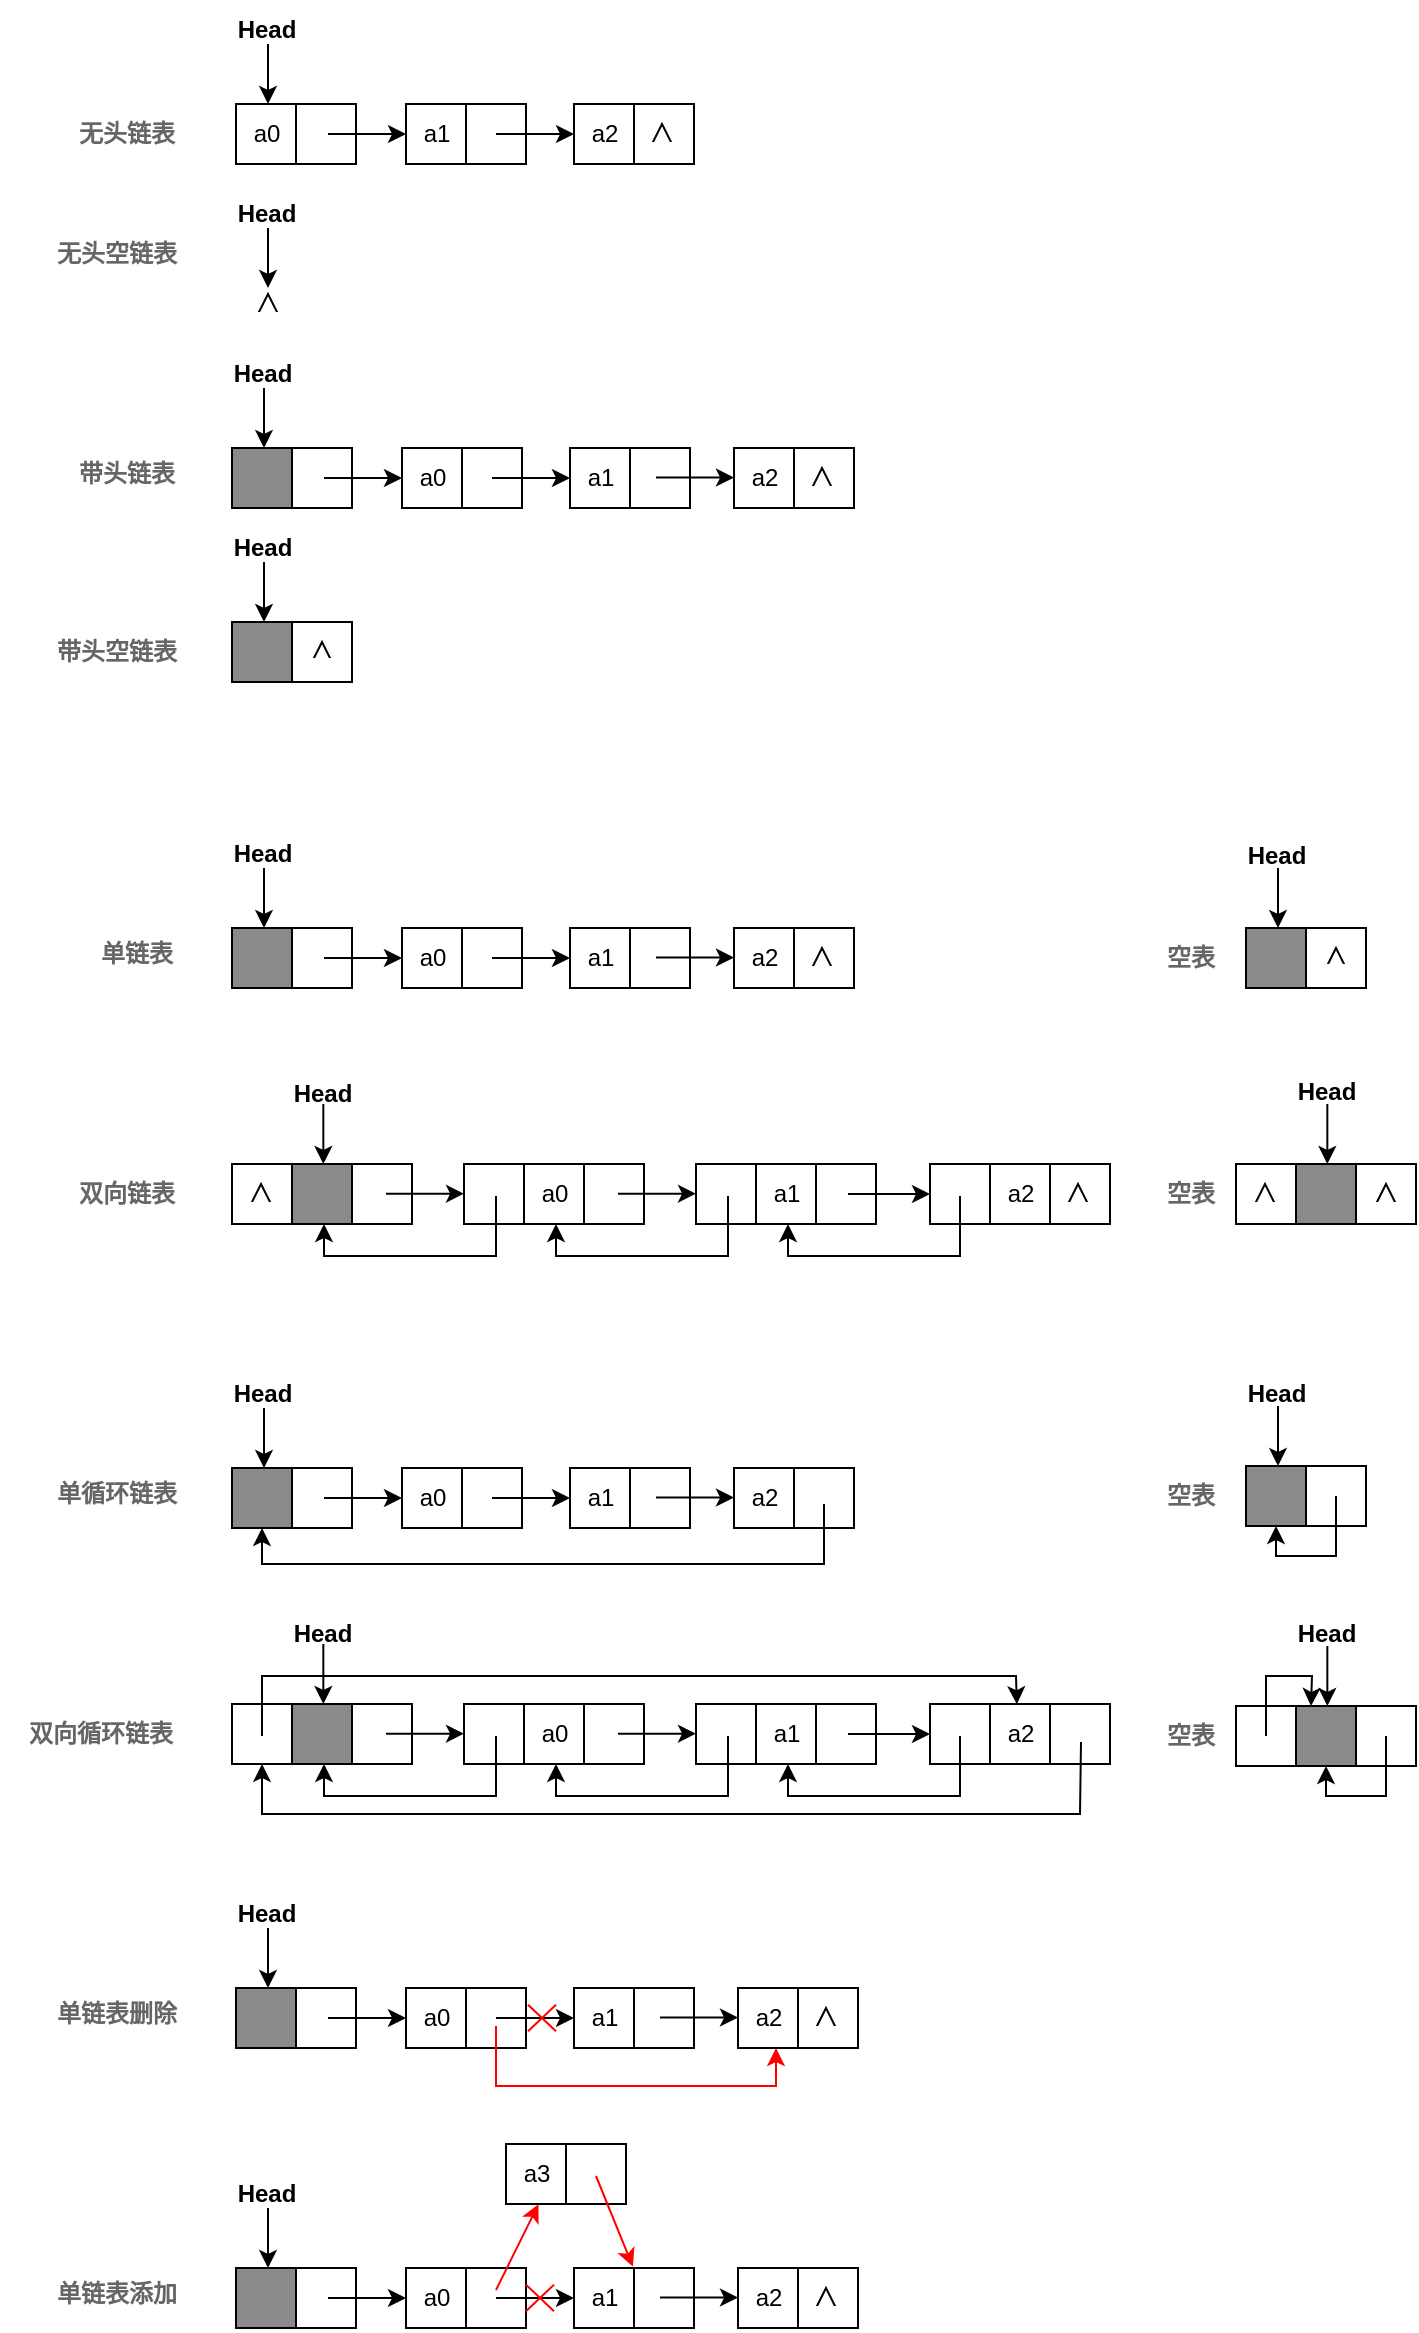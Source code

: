 <mxfile version="20.2.7" type="device"><diagram id="D1PFRiGe3xa8ZZFRw-4H" name="第 1 页"><mxGraphModel dx="2066" dy="1084" grid="1" gridSize="10" guides="1" tooltips="1" connect="1" arrows="1" fold="1" page="1" pageScale="1" pageWidth="827" pageHeight="1169" math="0" shadow="0"><root><mxCell id="0"/><mxCell id="1" parent="0"/><mxCell id="1wjXm30ViNQesl-4n8le-2" value="Head" style="text;html=1;resizable=0;autosize=1;align=center;verticalAlign=middle;points=[];fillColor=none;strokeColor=none;rounded=0;fontStyle=1" parent="1" vertex="1"><mxGeometry x="140" y="168" width="50" height="30" as="geometry"/></mxCell><mxCell id="1wjXm30ViNQesl-4n8le-3" value="" style="endArrow=classic;html=1;rounded=0;entryX=0.5;entryY=0;entryDx=0;entryDy=0;" parent="1" edge="1"><mxGeometry width="50" height="50" relative="1" as="geometry"><mxPoint x="166" y="190" as="sourcePoint"/><mxPoint x="166" y="220" as="targetPoint"/></mxGeometry></mxCell><mxCell id="1wjXm30ViNQesl-4n8le-8" value="" style="group" parent="1" vertex="1" connectable="0"><mxGeometry x="145" y="220" width="215" height="30" as="geometry"/></mxCell><mxCell id="1wjXm30ViNQesl-4n8le-1" value="" style="rounded=0;whiteSpace=wrap;html=1;" parent="1wjXm30ViNQesl-4n8le-8" vertex="1"><mxGeometry x="5" width="60" height="30" as="geometry"/></mxCell><mxCell id="1wjXm30ViNQesl-4n8le-4" value="" style="endArrow=none;html=1;rounded=0;entryX=0.5;entryY=0;entryDx=0;entryDy=0;exitX=0.5;exitY=1;exitDx=0;exitDy=0;" parent="1wjXm30ViNQesl-4n8le-8" source="1wjXm30ViNQesl-4n8le-1" target="1wjXm30ViNQesl-4n8le-1" edge="1"><mxGeometry width="50" height="50" relative="1" as="geometry"><mxPoint x="25" y="50" as="sourcePoint"/><mxPoint x="75" as="targetPoint"/></mxGeometry></mxCell><mxCell id="1wjXm30ViNQesl-4n8le-7" value="a0" style="text;html=1;align=center;verticalAlign=middle;resizable=0;points=[];autosize=1;strokeColor=none;fillColor=none;" parent="1wjXm30ViNQesl-4n8le-8" vertex="1"><mxGeometry width="40" height="30" as="geometry"/></mxCell><mxCell id="1wjXm30ViNQesl-4n8le-22" value="" style="group" parent="1" vertex="1" connectable="0"><mxGeometry x="196" y="220" width="99" height="30" as="geometry"/></mxCell><mxCell id="1wjXm30ViNQesl-4n8le-9" value="" style="group" parent="1wjXm30ViNQesl-4n8le-22" vertex="1" connectable="0"><mxGeometry x="34" width="65" height="30" as="geometry"/></mxCell><mxCell id="1wjXm30ViNQesl-4n8le-10" value="" style="rounded=0;whiteSpace=wrap;html=1;" parent="1wjXm30ViNQesl-4n8le-9" vertex="1"><mxGeometry x="5" width="60" height="30" as="geometry"/></mxCell><mxCell id="1wjXm30ViNQesl-4n8le-11" value="" style="endArrow=none;html=1;rounded=0;entryX=0.5;entryY=0;entryDx=0;entryDy=0;exitX=0.5;exitY=1;exitDx=0;exitDy=0;" parent="1wjXm30ViNQesl-4n8le-9" source="1wjXm30ViNQesl-4n8le-10" target="1wjXm30ViNQesl-4n8le-10" edge="1"><mxGeometry width="50" height="50" relative="1" as="geometry"><mxPoint x="25" y="50" as="sourcePoint"/><mxPoint x="75" as="targetPoint"/></mxGeometry></mxCell><mxCell id="1wjXm30ViNQesl-4n8le-12" value="a1" style="text;html=1;align=center;verticalAlign=middle;resizable=0;points=[];autosize=1;strokeColor=none;fillColor=none;" parent="1wjXm30ViNQesl-4n8le-9" vertex="1"><mxGeometry width="40" height="30" as="geometry"/></mxCell><mxCell id="1wjXm30ViNQesl-4n8le-17" style="edgeStyle=none;shape=connector;rounded=0;orthogonalLoop=1;jettySize=auto;html=1;labelBackgroundColor=default;fontFamily=Helvetica;fontSize=11;fontColor=default;endArrow=classic;strokeColor=default;" parent="1wjXm30ViNQesl-4n8le-22" target="1wjXm30ViNQesl-4n8le-10" edge="1"><mxGeometry relative="1" as="geometry"><mxPoint y="15" as="sourcePoint"/><mxPoint x="25" y="15" as="targetPoint"/></mxGeometry></mxCell><mxCell id="1wjXm30ViNQesl-4n8le-23" value="" style="group" parent="1" vertex="1" connectable="0"><mxGeometry x="280" y="220" width="100" height="30" as="geometry"/></mxCell><mxCell id="1wjXm30ViNQesl-4n8le-24" value="" style="group" parent="1wjXm30ViNQesl-4n8le-23" vertex="1" connectable="0"><mxGeometry x="34" width="66" height="30" as="geometry"/></mxCell><mxCell id="1wjXm30ViNQesl-4n8le-25" value="" style="rounded=0;whiteSpace=wrap;html=1;" parent="1wjXm30ViNQesl-4n8le-24" vertex="1"><mxGeometry x="5" width="60" height="30" as="geometry"/></mxCell><mxCell id="1wjXm30ViNQesl-4n8le-26" value="" style="endArrow=none;html=1;rounded=0;entryX=0.5;entryY=0;entryDx=0;entryDy=0;exitX=0.5;exitY=1;exitDx=0;exitDy=0;" parent="1wjXm30ViNQesl-4n8le-24" source="1wjXm30ViNQesl-4n8le-25" target="1wjXm30ViNQesl-4n8le-25" edge="1"><mxGeometry width="50" height="50" relative="1" as="geometry"><mxPoint x="25" y="50" as="sourcePoint"/><mxPoint x="75" as="targetPoint"/></mxGeometry></mxCell><mxCell id="1wjXm30ViNQesl-4n8le-27" value="a2" style="text;html=1;align=center;verticalAlign=middle;resizable=0;points=[];autosize=1;strokeColor=none;fillColor=none;" parent="1wjXm30ViNQesl-4n8le-24" vertex="1"><mxGeometry width="40" height="30" as="geometry"/></mxCell><mxCell id="1wjXm30ViNQesl-4n8le-63" value="" style="group" parent="1wjXm30ViNQesl-4n8le-24" vertex="1" connectable="0"><mxGeometry x="-157" y="95" width="21" height="19" as="geometry"/></mxCell><mxCell id="1wjXm30ViNQesl-4n8le-38" value="" style="verticalLabelPosition=bottom;verticalAlign=top;html=1;shape=mxgraph.basic.acute_triangle;dx=0.5;fontFamily=Helvetica;fontSize=11;fontColor=default;" parent="1wjXm30ViNQesl-4n8le-63" vertex="1"><mxGeometry x="4" width="10" height="10" as="geometry"/></mxCell><mxCell id="1wjXm30ViNQesl-4n8le-39" value="" style="rounded=0;whiteSpace=wrap;html=1;fontFamily=Helvetica;fontSize=11;fontColor=default;strokeColor=none;" parent="1wjXm30ViNQesl-4n8le-63" vertex="1"><mxGeometry y="9" width="21" height="10" as="geometry"/></mxCell><mxCell id="1wjXm30ViNQesl-4n8le-92" value="" style="group" parent="1wjXm30ViNQesl-4n8le-24" vertex="1" connectable="0"><mxGeometry x="40" y="10" width="21" height="19" as="geometry"/></mxCell><mxCell id="1wjXm30ViNQesl-4n8le-95" value="" style="group" parent="1wjXm30ViNQesl-4n8le-92" vertex="1" connectable="0"><mxGeometry width="21" height="19" as="geometry"/></mxCell><mxCell id="1wjXm30ViNQesl-4n8le-93" value="" style="verticalLabelPosition=bottom;verticalAlign=top;html=1;shape=mxgraph.basic.acute_triangle;dx=0.5;fontFamily=Helvetica;fontSize=11;fontColor=default;" parent="1wjXm30ViNQesl-4n8le-95" vertex="1"><mxGeometry x="4" width="10" height="10" as="geometry"/></mxCell><mxCell id="1wjXm30ViNQesl-4n8le-94" value="" style="rounded=0;whiteSpace=wrap;html=1;fontFamily=Helvetica;fontSize=11;fontColor=default;strokeColor=none;" parent="1wjXm30ViNQesl-4n8le-95" vertex="1"><mxGeometry y="9" width="21" height="10" as="geometry"/></mxCell><mxCell id="1wjXm30ViNQesl-4n8le-28" style="edgeStyle=none;shape=connector;rounded=0;orthogonalLoop=1;jettySize=auto;html=1;labelBackgroundColor=default;fontFamily=Helvetica;fontSize=11;fontColor=default;endArrow=classic;strokeColor=default;" parent="1wjXm30ViNQesl-4n8le-23" target="1wjXm30ViNQesl-4n8le-25" edge="1"><mxGeometry relative="1" as="geometry"><mxPoint y="15" as="sourcePoint"/><mxPoint x="25" y="15" as="targetPoint"/></mxGeometry></mxCell><mxCell id="1wjXm30ViNQesl-4n8le-32" style="edgeStyle=none;shape=connector;rounded=0;orthogonalLoop=1;jettySize=auto;html=1;exitX=0;exitY=1;exitDx=0;exitDy=0;labelBackgroundColor=default;fontFamily=Helvetica;fontSize=11;fontColor=default;endArrow=classic;strokeColor=default;" parent="1" edge="1"><mxGeometry relative="1" as="geometry"><mxPoint x="403.108" y="334.94" as="sourcePoint"/><mxPoint x="403.108" y="334.94" as="targetPoint"/></mxGeometry></mxCell><mxCell id="1wjXm30ViNQesl-4n8le-40" value="Head" style="text;html=1;resizable=0;autosize=1;align=center;verticalAlign=middle;points=[];fillColor=none;strokeColor=none;rounded=0;fontStyle=1" parent="1" vertex="1"><mxGeometry x="140" y="260" width="50" height="30" as="geometry"/></mxCell><mxCell id="1wjXm30ViNQesl-4n8le-41" value="" style="endArrow=classic;html=1;rounded=0;entryX=0.5;entryY=0;entryDx=0;entryDy=0;" parent="1" edge="1"><mxGeometry width="50" height="50" relative="1" as="geometry"><mxPoint x="166" y="282" as="sourcePoint"/><mxPoint x="166" y="312" as="targetPoint"/></mxGeometry></mxCell><mxCell id="1wjXm30ViNQesl-4n8le-64" value="Head" style="text;html=1;resizable=0;autosize=1;align=center;verticalAlign=middle;points=[];fillColor=none;strokeColor=none;rounded=0;fontStyle=1" parent="1" vertex="1"><mxGeometry x="138" y="340" width="50" height="30" as="geometry"/></mxCell><mxCell id="1wjXm30ViNQesl-4n8le-65" value="" style="endArrow=classic;html=1;rounded=0;entryX=0.5;entryY=0;entryDx=0;entryDy=0;" parent="1" edge="1"><mxGeometry width="50" height="50" relative="1" as="geometry"><mxPoint x="164" y="362" as="sourcePoint"/><mxPoint x="164" y="392" as="targetPoint"/></mxGeometry></mxCell><mxCell id="1wjXm30ViNQesl-4n8le-66" value="" style="group;fillColor=default;" parent="1" vertex="1" connectable="0"><mxGeometry x="143" y="392" width="215" height="35" as="geometry"/></mxCell><mxCell id="1wjXm30ViNQesl-4n8le-67" value="" style="rounded=0;whiteSpace=wrap;html=1;" parent="1wjXm30ViNQesl-4n8le-66" vertex="1"><mxGeometry x="5" width="60" height="30" as="geometry"/></mxCell><mxCell id="1wjXm30ViNQesl-4n8le-68" value="" style="endArrow=none;html=1;rounded=0;entryX=0.5;entryY=0;entryDx=0;entryDy=0;exitX=0.5;exitY=1;exitDx=0;exitDy=0;" parent="1wjXm30ViNQesl-4n8le-66" source="1wjXm30ViNQesl-4n8le-67" target="1wjXm30ViNQesl-4n8le-67" edge="1"><mxGeometry width="50" height="50" relative="1" as="geometry"><mxPoint x="25" y="50" as="sourcePoint"/><mxPoint x="75" as="targetPoint"/></mxGeometry></mxCell><mxCell id="1wjXm30ViNQesl-4n8le-88" value="" style="rounded=0;whiteSpace=wrap;html=1;fontFamily=Helvetica;fontSize=11;fontColor=default;gradientColor=none;fillColor=#8A8A8A;" parent="1wjXm30ViNQesl-4n8le-66" vertex="1"><mxGeometry x="5" width="30" height="30" as="geometry"/></mxCell><mxCell id="1wjXm30ViNQesl-4n8le-70" value="" style="group" parent="1" vertex="1" connectable="0"><mxGeometry x="194" y="392" width="99" height="30" as="geometry"/></mxCell><mxCell id="1wjXm30ViNQesl-4n8le-71" value="" style="group" parent="1wjXm30ViNQesl-4n8le-70" vertex="1" connectable="0"><mxGeometry x="34" width="65" height="30" as="geometry"/></mxCell><mxCell id="1wjXm30ViNQesl-4n8le-72" value="" style="rounded=0;whiteSpace=wrap;html=1;" parent="1wjXm30ViNQesl-4n8le-71" vertex="1"><mxGeometry x="5" width="60" height="30" as="geometry"/></mxCell><mxCell id="1wjXm30ViNQesl-4n8le-73" value="" style="endArrow=none;html=1;rounded=0;entryX=0.5;entryY=0;entryDx=0;entryDy=0;exitX=0.5;exitY=1;exitDx=0;exitDy=0;" parent="1wjXm30ViNQesl-4n8le-71" source="1wjXm30ViNQesl-4n8le-72" target="1wjXm30ViNQesl-4n8le-72" edge="1"><mxGeometry width="50" height="50" relative="1" as="geometry"><mxPoint x="25" y="50" as="sourcePoint"/><mxPoint x="75" as="targetPoint"/></mxGeometry></mxCell><mxCell id="1wjXm30ViNQesl-4n8le-74" value="a0" style="text;html=1;align=center;verticalAlign=middle;resizable=0;points=[];autosize=1;strokeColor=none;fillColor=none;" parent="1wjXm30ViNQesl-4n8le-71" vertex="1"><mxGeometry width="40" height="30" as="geometry"/></mxCell><mxCell id="1wjXm30ViNQesl-4n8le-75" style="edgeStyle=none;shape=connector;rounded=0;orthogonalLoop=1;jettySize=auto;html=1;labelBackgroundColor=default;fontFamily=Helvetica;fontSize=11;fontColor=default;endArrow=classic;strokeColor=default;" parent="1wjXm30ViNQesl-4n8le-70" target="1wjXm30ViNQesl-4n8le-72" edge="1"><mxGeometry relative="1" as="geometry"><mxPoint y="15" as="sourcePoint"/><mxPoint x="25" y="15" as="targetPoint"/></mxGeometry></mxCell><mxCell id="1wjXm30ViNQesl-4n8le-76" value="" style="group" parent="1" vertex="1" connectable="0"><mxGeometry x="278" y="392" width="100" height="30" as="geometry"/></mxCell><mxCell id="1wjXm30ViNQesl-4n8le-77" value="" style="group" parent="1wjXm30ViNQesl-4n8le-76" vertex="1" connectable="0"><mxGeometry x="34" width="66" height="30" as="geometry"/></mxCell><mxCell id="1wjXm30ViNQesl-4n8le-78" value="" style="rounded=0;whiteSpace=wrap;html=1;" parent="1wjXm30ViNQesl-4n8le-77" vertex="1"><mxGeometry x="5" width="60" height="30" as="geometry"/></mxCell><mxCell id="1wjXm30ViNQesl-4n8le-79" value="" style="endArrow=none;html=1;rounded=0;entryX=0.5;entryY=0;entryDx=0;entryDy=0;exitX=0.5;exitY=1;exitDx=0;exitDy=0;" parent="1wjXm30ViNQesl-4n8le-77" source="1wjXm30ViNQesl-4n8le-78" target="1wjXm30ViNQesl-4n8le-78" edge="1"><mxGeometry width="50" height="50" relative="1" as="geometry"><mxPoint x="25" y="50" as="sourcePoint"/><mxPoint x="75" as="targetPoint"/></mxGeometry></mxCell><mxCell id="1wjXm30ViNQesl-4n8le-80" value="a1" style="text;html=1;align=center;verticalAlign=middle;resizable=0;points=[];autosize=1;strokeColor=none;fillColor=none;" parent="1wjXm30ViNQesl-4n8le-77" vertex="1"><mxGeometry width="40" height="30" as="geometry"/></mxCell><mxCell id="1wjXm30ViNQesl-4n8le-84" style="edgeStyle=none;shape=connector;rounded=0;orthogonalLoop=1;jettySize=auto;html=1;labelBackgroundColor=default;fontFamily=Helvetica;fontSize=11;fontColor=default;endArrow=classic;strokeColor=default;" parent="1wjXm30ViNQesl-4n8le-76" target="1wjXm30ViNQesl-4n8le-78" edge="1"><mxGeometry relative="1" as="geometry"><mxPoint y="15" as="sourcePoint"/><mxPoint x="25" y="15" as="targetPoint"/></mxGeometry></mxCell><mxCell id="1wjXm30ViNQesl-4n8le-85" style="edgeStyle=none;shape=connector;rounded=0;orthogonalLoop=1;jettySize=auto;html=1;exitX=0;exitY=1;exitDx=0;exitDy=0;labelBackgroundColor=default;fontFamily=Helvetica;fontSize=11;fontColor=default;endArrow=classic;strokeColor=default;" parent="1" edge="1"><mxGeometry relative="1" as="geometry"><mxPoint x="401.108" y="438.94" as="sourcePoint"/><mxPoint x="401.108" y="438.94" as="targetPoint"/></mxGeometry></mxCell><mxCell id="1wjXm30ViNQesl-4n8le-96" value="" style="group" parent="1" vertex="1" connectable="0"><mxGeometry x="394" y="390" width="66" height="30" as="geometry"/></mxCell><mxCell id="1wjXm30ViNQesl-4n8le-97" value="" style="rounded=0;whiteSpace=wrap;html=1;" parent="1wjXm30ViNQesl-4n8le-96" vertex="1"><mxGeometry x="5" y="2" width="60" height="30" as="geometry"/></mxCell><mxCell id="1wjXm30ViNQesl-4n8le-98" value="" style="endArrow=none;html=1;rounded=0;entryX=0.5;entryY=0;entryDx=0;entryDy=0;exitX=0.5;exitY=1;exitDx=0;exitDy=0;" parent="1wjXm30ViNQesl-4n8le-96" source="1wjXm30ViNQesl-4n8le-97" target="1wjXm30ViNQesl-4n8le-97" edge="1"><mxGeometry width="50" height="50" relative="1" as="geometry"><mxPoint x="25" y="52" as="sourcePoint"/><mxPoint x="75" y="2" as="targetPoint"/></mxGeometry></mxCell><mxCell id="1wjXm30ViNQesl-4n8le-99" value="a2" style="text;html=1;align=center;verticalAlign=middle;resizable=0;points=[];autosize=1;strokeColor=none;fillColor=none;" parent="1wjXm30ViNQesl-4n8le-96" vertex="1"><mxGeometry y="2" width="40" height="30" as="geometry"/></mxCell><mxCell id="1wjXm30ViNQesl-4n8le-103" value="" style="group" parent="1wjXm30ViNQesl-4n8le-96" vertex="1" connectable="0"><mxGeometry x="40" y="12" width="21" height="19" as="geometry"/></mxCell><mxCell id="1wjXm30ViNQesl-4n8le-104" value="" style="group" parent="1wjXm30ViNQesl-4n8le-103" vertex="1" connectable="0"><mxGeometry width="21" height="19" as="geometry"/></mxCell><mxCell id="1wjXm30ViNQesl-4n8le-115" value="" style="group" parent="1wjXm30ViNQesl-4n8le-104" vertex="1" connectable="0"><mxGeometry width="21" height="19" as="geometry"/></mxCell><mxCell id="1wjXm30ViNQesl-4n8le-105" value="" style="verticalLabelPosition=bottom;verticalAlign=top;html=1;shape=mxgraph.basic.acute_triangle;dx=0.5;fontFamily=Helvetica;fontSize=11;fontColor=default;" parent="1wjXm30ViNQesl-4n8le-115" vertex="1"><mxGeometry x="4" width="10" height="10" as="geometry"/></mxCell><mxCell id="1wjXm30ViNQesl-4n8le-106" value="" style="rounded=0;whiteSpace=wrap;html=1;fontFamily=Helvetica;fontSize=11;fontColor=default;strokeColor=none;" parent="1wjXm30ViNQesl-4n8le-115" vertex="1"><mxGeometry y="9" width="21" height="10" as="geometry"/></mxCell><mxCell id="1wjXm30ViNQesl-4n8le-109" style="edgeStyle=none;shape=connector;rounded=0;orthogonalLoop=1;jettySize=auto;html=1;labelBackgroundColor=default;fontFamily=Helvetica;fontSize=11;fontColor=default;endArrow=classic;strokeColor=default;" parent="1" edge="1"><mxGeometry relative="1" as="geometry"><mxPoint x="360" y="406.8" as="sourcePoint"/><mxPoint x="399" y="406.8" as="targetPoint"/></mxGeometry></mxCell><mxCell id="1wjXm30ViNQesl-4n8le-110" value="Head" style="text;html=1;resizable=0;autosize=1;align=center;verticalAlign=middle;points=[];fillColor=none;strokeColor=none;rounded=0;fontStyle=1" parent="1" vertex="1"><mxGeometry x="138" y="427" width="50" height="30" as="geometry"/></mxCell><mxCell id="1wjXm30ViNQesl-4n8le-111" value="" style="endArrow=classic;html=1;rounded=0;entryX=0.5;entryY=0;entryDx=0;entryDy=0;" parent="1" edge="1"><mxGeometry width="50" height="50" relative="1" as="geometry"><mxPoint x="164" y="449" as="sourcePoint"/><mxPoint x="164" y="479" as="targetPoint"/></mxGeometry></mxCell><mxCell id="1wjXm30ViNQesl-4n8le-112" value="" style="rounded=0;whiteSpace=wrap;html=1;" parent="1" vertex="1"><mxGeometry x="148" y="479" width="60" height="30" as="geometry"/></mxCell><mxCell id="1wjXm30ViNQesl-4n8le-113" value="" style="endArrow=none;html=1;rounded=0;entryX=0.5;entryY=0;entryDx=0;entryDy=0;exitX=0.5;exitY=1;exitDx=0;exitDy=0;" parent="1" source="1wjXm30ViNQesl-4n8le-112" target="1wjXm30ViNQesl-4n8le-112" edge="1"><mxGeometry width="50" height="50" relative="1" as="geometry"><mxPoint x="25" y="137" as="sourcePoint"/><mxPoint x="75" y="87" as="targetPoint"/></mxGeometry></mxCell><mxCell id="1wjXm30ViNQesl-4n8le-114" value="" style="rounded=0;whiteSpace=wrap;html=1;fontFamily=Helvetica;fontSize=11;fontColor=default;gradientColor=none;fillColor=#8A8A8A;" parent="1" vertex="1"><mxGeometry x="148" y="479" width="30" height="30" as="geometry"/></mxCell><mxCell id="1wjXm30ViNQesl-4n8le-116" value="" style="group" parent="1" vertex="1" connectable="0"><mxGeometry x="184" y="489" width="21" height="19" as="geometry"/></mxCell><mxCell id="1wjXm30ViNQesl-4n8le-117" value="" style="verticalLabelPosition=bottom;verticalAlign=top;html=1;shape=mxgraph.basic.acute_triangle;dx=0.5;fontFamily=Helvetica;fontSize=11;fontColor=default;" parent="1wjXm30ViNQesl-4n8le-116" vertex="1"><mxGeometry x="4" width="10" height="10" as="geometry"/></mxCell><mxCell id="1wjXm30ViNQesl-4n8le-118" value="" style="rounded=0;whiteSpace=wrap;html=1;fontFamily=Helvetica;fontSize=11;fontColor=default;strokeColor=none;" parent="1wjXm30ViNQesl-4n8le-116" vertex="1"><mxGeometry y="8" width="21" height="10" as="geometry"/></mxCell><mxCell id="1wjXm30ViNQesl-4n8le-120" value="无头空链表" style="text;html=1;resizable=0;autosize=1;align=center;verticalAlign=middle;points=[];fillColor=none;strokeColor=none;rounded=0;fontStyle=1;fontColor=#666666;" parent="1" vertex="1"><mxGeometry x="50" y="280" width="80" height="30" as="geometry"/></mxCell><mxCell id="1wjXm30ViNQesl-4n8le-121" value="无头链表" style="text;html=1;resizable=0;autosize=1;align=center;verticalAlign=middle;points=[];fillColor=none;strokeColor=none;rounded=0;fontStyle=1;fontColor=#666666;" parent="1" vertex="1"><mxGeometry x="60" y="220" width="70" height="30" as="geometry"/></mxCell><mxCell id="1wjXm30ViNQesl-4n8le-122" value="带头链表" style="text;html=1;resizable=0;autosize=1;align=center;verticalAlign=middle;points=[];fillColor=none;strokeColor=none;rounded=0;fontStyle=1;fontColor=#666666;" parent="1" vertex="1"><mxGeometry x="60" y="390" width="70" height="30" as="geometry"/></mxCell><mxCell id="1wjXm30ViNQesl-4n8le-123" value="带头空链表" style="text;html=1;resizable=0;autosize=1;align=center;verticalAlign=middle;points=[];fillColor=none;strokeColor=none;rounded=0;fontStyle=1;fontColor=#666666;" parent="1" vertex="1"><mxGeometry x="50" y="479" width="80" height="30" as="geometry"/></mxCell><mxCell id="1wjXm30ViNQesl-4n8le-124" value="Head" style="text;html=1;resizable=0;autosize=1;align=center;verticalAlign=middle;points=[];fillColor=none;strokeColor=none;rounded=0;fontStyle=1" parent="1" vertex="1"><mxGeometry x="138" y="580" width="50" height="30" as="geometry"/></mxCell><mxCell id="1wjXm30ViNQesl-4n8le-125" value="" style="endArrow=classic;html=1;rounded=0;entryX=0.5;entryY=0;entryDx=0;entryDy=0;" parent="1" edge="1"><mxGeometry width="50" height="50" relative="1" as="geometry"><mxPoint x="164" y="602" as="sourcePoint"/><mxPoint x="164" y="632" as="targetPoint"/></mxGeometry></mxCell><mxCell id="1wjXm30ViNQesl-4n8le-126" value="" style="rounded=0;whiteSpace=wrap;html=1;" parent="1" vertex="1"><mxGeometry x="148" y="632" width="60" height="30" as="geometry"/></mxCell><mxCell id="1wjXm30ViNQesl-4n8le-127" value="" style="endArrow=none;html=1;rounded=0;entryX=0.5;entryY=0;entryDx=0;entryDy=0;exitX=0.5;exitY=1;exitDx=0;exitDy=0;" parent="1" source="1wjXm30ViNQesl-4n8le-126" target="1wjXm30ViNQesl-4n8le-126" edge="1"><mxGeometry width="50" height="50" relative="1" as="geometry"><mxPoint x="25" y="290" as="sourcePoint"/><mxPoint x="75" y="240" as="targetPoint"/></mxGeometry></mxCell><mxCell id="1wjXm30ViNQesl-4n8le-128" value="" style="rounded=0;whiteSpace=wrap;html=1;fontFamily=Helvetica;fontSize=11;fontColor=default;gradientColor=none;fillColor=#8A8A8A;" parent="1" vertex="1"><mxGeometry x="148" y="632" width="30" height="30" as="geometry"/></mxCell><mxCell id="1wjXm30ViNQesl-4n8le-129" value="" style="group" parent="1" vertex="1" connectable="0"><mxGeometry x="194" y="632" width="99" height="30" as="geometry"/></mxCell><mxCell id="1wjXm30ViNQesl-4n8le-130" value="" style="group" parent="1wjXm30ViNQesl-4n8le-129" vertex="1" connectable="0"><mxGeometry x="34" width="65" height="30" as="geometry"/></mxCell><mxCell id="1wjXm30ViNQesl-4n8le-131" value="" style="rounded=0;whiteSpace=wrap;html=1;" parent="1wjXm30ViNQesl-4n8le-130" vertex="1"><mxGeometry x="5" width="60" height="30" as="geometry"/></mxCell><mxCell id="1wjXm30ViNQesl-4n8le-132" value="" style="endArrow=none;html=1;rounded=0;entryX=0.5;entryY=0;entryDx=0;entryDy=0;exitX=0.5;exitY=1;exitDx=0;exitDy=0;" parent="1wjXm30ViNQesl-4n8le-130" source="1wjXm30ViNQesl-4n8le-131" target="1wjXm30ViNQesl-4n8le-131" edge="1"><mxGeometry width="50" height="50" relative="1" as="geometry"><mxPoint x="25" y="50" as="sourcePoint"/><mxPoint x="75" as="targetPoint"/></mxGeometry></mxCell><mxCell id="1wjXm30ViNQesl-4n8le-133" value="a0" style="text;html=1;align=center;verticalAlign=middle;resizable=0;points=[];autosize=1;strokeColor=none;fillColor=none;" parent="1wjXm30ViNQesl-4n8le-130" vertex="1"><mxGeometry width="40" height="30" as="geometry"/></mxCell><mxCell id="1wjXm30ViNQesl-4n8le-134" style="edgeStyle=none;shape=connector;rounded=0;orthogonalLoop=1;jettySize=auto;html=1;labelBackgroundColor=default;fontFamily=Helvetica;fontSize=11;fontColor=default;endArrow=classic;strokeColor=default;" parent="1wjXm30ViNQesl-4n8le-129" target="1wjXm30ViNQesl-4n8le-131" edge="1"><mxGeometry relative="1" as="geometry"><mxPoint y="15" as="sourcePoint"/><mxPoint x="25" y="15" as="targetPoint"/></mxGeometry></mxCell><mxCell id="1wjXm30ViNQesl-4n8le-135" value="" style="group" parent="1" vertex="1" connectable="0"><mxGeometry x="278" y="632" width="100" height="30" as="geometry"/></mxCell><mxCell id="1wjXm30ViNQesl-4n8le-136" value="" style="group" parent="1wjXm30ViNQesl-4n8le-135" vertex="1" connectable="0"><mxGeometry x="34" width="66" height="30" as="geometry"/></mxCell><mxCell id="1wjXm30ViNQesl-4n8le-137" value="" style="rounded=0;whiteSpace=wrap;html=1;" parent="1wjXm30ViNQesl-4n8le-136" vertex="1"><mxGeometry x="5" width="60" height="30" as="geometry"/></mxCell><mxCell id="1wjXm30ViNQesl-4n8le-138" value="" style="endArrow=none;html=1;rounded=0;entryX=0.5;entryY=0;entryDx=0;entryDy=0;exitX=0.5;exitY=1;exitDx=0;exitDy=0;" parent="1wjXm30ViNQesl-4n8le-136" source="1wjXm30ViNQesl-4n8le-137" target="1wjXm30ViNQesl-4n8le-137" edge="1"><mxGeometry width="50" height="50" relative="1" as="geometry"><mxPoint x="25" y="50" as="sourcePoint"/><mxPoint x="75" as="targetPoint"/></mxGeometry></mxCell><mxCell id="1wjXm30ViNQesl-4n8le-139" value="a1" style="text;html=1;align=center;verticalAlign=middle;resizable=0;points=[];autosize=1;strokeColor=none;fillColor=none;" parent="1wjXm30ViNQesl-4n8le-136" vertex="1"><mxGeometry width="40" height="30" as="geometry"/></mxCell><mxCell id="1wjXm30ViNQesl-4n8le-140" style="edgeStyle=none;shape=connector;rounded=0;orthogonalLoop=1;jettySize=auto;html=1;labelBackgroundColor=default;fontFamily=Helvetica;fontSize=11;fontColor=default;endArrow=classic;strokeColor=default;" parent="1wjXm30ViNQesl-4n8le-135" target="1wjXm30ViNQesl-4n8le-137" edge="1"><mxGeometry relative="1" as="geometry"><mxPoint y="15" as="sourcePoint"/><mxPoint x="25" y="15" as="targetPoint"/></mxGeometry></mxCell><mxCell id="1wjXm30ViNQesl-4n8le-141" value="" style="group" parent="1" vertex="1" connectable="0"><mxGeometry x="394" y="630" width="66" height="30" as="geometry"/></mxCell><mxCell id="1wjXm30ViNQesl-4n8le-142" value="" style="rounded=0;whiteSpace=wrap;html=1;" parent="1wjXm30ViNQesl-4n8le-141" vertex="1"><mxGeometry x="5" y="2" width="60" height="30" as="geometry"/></mxCell><mxCell id="1wjXm30ViNQesl-4n8le-143" value="" style="endArrow=none;html=1;rounded=0;entryX=0.5;entryY=0;entryDx=0;entryDy=0;exitX=0.5;exitY=1;exitDx=0;exitDy=0;" parent="1wjXm30ViNQesl-4n8le-141" source="1wjXm30ViNQesl-4n8le-142" target="1wjXm30ViNQesl-4n8le-142" edge="1"><mxGeometry width="50" height="50" relative="1" as="geometry"><mxPoint x="25" y="52" as="sourcePoint"/><mxPoint x="75" y="2" as="targetPoint"/></mxGeometry></mxCell><mxCell id="1wjXm30ViNQesl-4n8le-144" value="a2" style="text;html=1;align=center;verticalAlign=middle;resizable=0;points=[];autosize=1;strokeColor=none;fillColor=none;" parent="1wjXm30ViNQesl-4n8le-141" vertex="1"><mxGeometry y="2" width="40" height="30" as="geometry"/></mxCell><mxCell id="1wjXm30ViNQesl-4n8le-145" value="" style="group" parent="1wjXm30ViNQesl-4n8le-141" vertex="1" connectable="0"><mxGeometry x="40" y="12" width="21" height="19" as="geometry"/></mxCell><mxCell id="1wjXm30ViNQesl-4n8le-146" value="" style="group" parent="1wjXm30ViNQesl-4n8le-145" vertex="1" connectable="0"><mxGeometry width="21" height="19" as="geometry"/></mxCell><mxCell id="1wjXm30ViNQesl-4n8le-147" value="" style="group" parent="1wjXm30ViNQesl-4n8le-146" vertex="1" connectable="0"><mxGeometry width="21" height="19" as="geometry"/></mxCell><mxCell id="1wjXm30ViNQesl-4n8le-148" value="" style="verticalLabelPosition=bottom;verticalAlign=top;html=1;shape=mxgraph.basic.acute_triangle;dx=0.5;fontFamily=Helvetica;fontSize=11;fontColor=default;" parent="1wjXm30ViNQesl-4n8le-147" vertex="1"><mxGeometry x="4" width="10" height="10" as="geometry"/></mxCell><mxCell id="1wjXm30ViNQesl-4n8le-149" value="" style="rounded=0;whiteSpace=wrap;html=1;fontFamily=Helvetica;fontSize=11;fontColor=default;strokeColor=none;" parent="1wjXm30ViNQesl-4n8le-147" vertex="1"><mxGeometry y="9" width="21" height="10" as="geometry"/></mxCell><mxCell id="1wjXm30ViNQesl-4n8le-150" style="edgeStyle=none;shape=connector;rounded=0;orthogonalLoop=1;jettySize=auto;html=1;labelBackgroundColor=default;fontFamily=Helvetica;fontSize=11;fontColor=default;endArrow=classic;strokeColor=default;" parent="1" edge="1"><mxGeometry relative="1" as="geometry"><mxPoint x="360" y="646.8" as="sourcePoint"/><mxPoint x="399" y="646.8" as="targetPoint"/></mxGeometry></mxCell><mxCell id="1wjXm30ViNQesl-4n8le-151" value="单链表" style="text;html=1;resizable=0;autosize=1;align=center;verticalAlign=middle;points=[];fillColor=none;strokeColor=none;rounded=0;fontStyle=1;fontColor=#666666;" parent="1" vertex="1"><mxGeometry x="70" y="630" width="60" height="30" as="geometry"/></mxCell><mxCell id="1wjXm30ViNQesl-4n8le-152" value="Head" style="text;html=1;resizable=0;autosize=1;align=center;verticalAlign=middle;points=[];fillColor=none;strokeColor=none;rounded=0;fontStyle=1" parent="1" vertex="1"><mxGeometry x="168" y="700" width="50" height="30" as="geometry"/></mxCell><mxCell id="1wjXm30ViNQesl-4n8le-153" value="" style="endArrow=classic;html=1;rounded=0;entryX=0.5;entryY=0;entryDx=0;entryDy=0;" parent="1" edge="1"><mxGeometry width="50" height="50" relative="1" as="geometry"><mxPoint x="193.67" y="720" as="sourcePoint"/><mxPoint x="193.67" y="750" as="targetPoint"/></mxGeometry></mxCell><mxCell id="1wjXm30ViNQesl-4n8le-179" value="双向链表" style="text;html=1;resizable=0;autosize=1;align=center;verticalAlign=middle;points=[];fillColor=none;strokeColor=none;rounded=0;fontStyle=1;fontColor=#666666;" parent="1" vertex="1"><mxGeometry x="60" y="750" width="70" height="30" as="geometry"/></mxCell><mxCell id="1wjXm30ViNQesl-4n8le-201" value="" style="group" parent="1" vertex="1" connectable="0"><mxGeometry x="148" y="750" width="90" height="30" as="geometry"/></mxCell><mxCell id="1wjXm30ViNQesl-4n8le-154" value="" style="rounded=0;whiteSpace=wrap;html=1;" parent="1wjXm30ViNQesl-4n8le-201" vertex="1"><mxGeometry x="30" width="60" height="30" as="geometry"/></mxCell><mxCell id="1wjXm30ViNQesl-4n8le-155" value="" style="endArrow=none;html=1;rounded=0;entryX=0.5;entryY=0;entryDx=0;entryDy=0;exitX=0.5;exitY=1;exitDx=0;exitDy=0;" parent="1wjXm30ViNQesl-4n8le-201" source="1wjXm30ViNQesl-4n8le-154" target="1wjXm30ViNQesl-4n8le-154" edge="1"><mxGeometry width="50" height="50" relative="1" as="geometry"><mxPoint x="-93" y="-342" as="sourcePoint"/><mxPoint x="-43" y="-392" as="targetPoint"/></mxGeometry></mxCell><mxCell id="1wjXm30ViNQesl-4n8le-156" value="" style="rounded=0;whiteSpace=wrap;html=1;fontFamily=Helvetica;fontSize=11;fontColor=default;gradientColor=none;fillColor=#8A8A8A;" parent="1wjXm30ViNQesl-4n8le-201" vertex="1"><mxGeometry x="30" width="30" height="30" as="geometry"/></mxCell><mxCell id="1wjXm30ViNQesl-4n8le-200" value="" style="rounded=0;whiteSpace=wrap;html=1;fontFamily=Helvetica;fontSize=11;fontColor=default;gradientColor=none;fillColor=#FFFFFF;" parent="1wjXm30ViNQesl-4n8le-201" vertex="1"><mxGeometry width="30" height="30" as="geometry"/></mxCell><mxCell id="1wjXm30ViNQesl-4n8le-233" value="" style="group" parent="1wjXm30ViNQesl-4n8le-201" vertex="1" connectable="0"><mxGeometry x="5.5" y="10" width="21" height="19" as="geometry"/></mxCell><mxCell id="1wjXm30ViNQesl-4n8le-234" value="" style="group" parent="1wjXm30ViNQesl-4n8le-233" vertex="1" connectable="0"><mxGeometry width="21" height="19" as="geometry"/></mxCell><mxCell id="1wjXm30ViNQesl-4n8le-235" value="" style="group" parent="1wjXm30ViNQesl-4n8le-234" vertex="1" connectable="0"><mxGeometry width="21" height="19" as="geometry"/></mxCell><mxCell id="1wjXm30ViNQesl-4n8le-236" value="" style="verticalLabelPosition=bottom;verticalAlign=top;html=1;shape=mxgraph.basic.acute_triangle;dx=0.5;fontFamily=Helvetica;fontSize=11;fontColor=default;" parent="1wjXm30ViNQesl-4n8le-235" vertex="1"><mxGeometry x="4" width="10" height="10" as="geometry"/></mxCell><mxCell id="1wjXm30ViNQesl-4n8le-237" value="" style="rounded=0;whiteSpace=wrap;html=1;fontFamily=Helvetica;fontSize=11;fontColor=default;strokeColor=none;" parent="1wjXm30ViNQesl-4n8le-235" vertex="1"><mxGeometry y="9" width="21" height="10" as="geometry"/></mxCell><mxCell id="1wjXm30ViNQesl-4n8le-203" value="" style="group" parent="1" vertex="1" connectable="0"><mxGeometry x="264" y="750" width="90" height="30" as="geometry"/></mxCell><mxCell id="1wjXm30ViNQesl-4n8le-204" value="" style="rounded=0;whiteSpace=wrap;html=1;" parent="1wjXm30ViNQesl-4n8le-203" vertex="1"><mxGeometry x="30" width="60" height="30" as="geometry"/></mxCell><mxCell id="1wjXm30ViNQesl-4n8le-205" value="" style="endArrow=none;html=1;rounded=0;entryX=0.5;entryY=0;entryDx=0;entryDy=0;exitX=0.5;exitY=1;exitDx=0;exitDy=0;" parent="1wjXm30ViNQesl-4n8le-203" source="1wjXm30ViNQesl-4n8le-204" target="1wjXm30ViNQesl-4n8le-204" edge="1"><mxGeometry width="50" height="50" relative="1" as="geometry"><mxPoint x="-93" y="-342" as="sourcePoint"/><mxPoint x="-43" y="-392" as="targetPoint"/></mxGeometry></mxCell><mxCell id="1wjXm30ViNQesl-4n8le-206" value="" style="rounded=0;whiteSpace=wrap;html=1;fontFamily=Helvetica;fontSize=11;fontColor=default;gradientColor=none;fillColor=#FFFFFF;" parent="1wjXm30ViNQesl-4n8le-203" vertex="1"><mxGeometry x="30" width="30" height="30" as="geometry"/></mxCell><mxCell id="1wjXm30ViNQesl-4n8le-207" value="" style="rounded=0;whiteSpace=wrap;html=1;fontFamily=Helvetica;fontSize=11;fontColor=default;gradientColor=none;fillColor=#FFFFFF;" parent="1wjXm30ViNQesl-4n8le-203" vertex="1"><mxGeometry width="30" height="30" as="geometry"/></mxCell><mxCell id="1wjXm30ViNQesl-4n8le-202" value="a0" style="text;html=1;align=center;verticalAlign=middle;resizable=0;points=[];autosize=1;strokeColor=none;fillColor=none;" parent="1wjXm30ViNQesl-4n8le-203" vertex="1"><mxGeometry x="25" width="40" height="30" as="geometry"/></mxCell><mxCell id="1wjXm30ViNQesl-4n8le-208" value="" style="group" parent="1" vertex="1" connectable="0"><mxGeometry x="380" y="750" width="90" height="30" as="geometry"/></mxCell><mxCell id="1wjXm30ViNQesl-4n8le-209" value="" style="rounded=0;whiteSpace=wrap;html=1;" parent="1wjXm30ViNQesl-4n8le-208" vertex="1"><mxGeometry x="30" width="60" height="30" as="geometry"/></mxCell><mxCell id="1wjXm30ViNQesl-4n8le-210" value="" style="endArrow=none;html=1;rounded=0;entryX=0.5;entryY=0;entryDx=0;entryDy=0;exitX=0.5;exitY=1;exitDx=0;exitDy=0;" parent="1wjXm30ViNQesl-4n8le-208" source="1wjXm30ViNQesl-4n8le-209" target="1wjXm30ViNQesl-4n8le-209" edge="1"><mxGeometry width="50" height="50" relative="1" as="geometry"><mxPoint x="-93" y="-342" as="sourcePoint"/><mxPoint x="-43" y="-392" as="targetPoint"/></mxGeometry></mxCell><mxCell id="1wjXm30ViNQesl-4n8le-211" value="" style="rounded=0;whiteSpace=wrap;html=1;fontFamily=Helvetica;fontSize=11;fontColor=default;gradientColor=none;fillColor=#FFFFFF;" parent="1wjXm30ViNQesl-4n8le-208" vertex="1"><mxGeometry x="30" width="30" height="30" as="geometry"/></mxCell><mxCell id="1wjXm30ViNQesl-4n8le-212" value="" style="rounded=0;whiteSpace=wrap;html=1;fontFamily=Helvetica;fontSize=11;fontColor=default;gradientColor=none;fillColor=#FFFFFF;" parent="1wjXm30ViNQesl-4n8le-208" vertex="1"><mxGeometry width="30" height="30" as="geometry"/></mxCell><mxCell id="1wjXm30ViNQesl-4n8le-213" value="a1" style="text;html=1;align=center;verticalAlign=middle;resizable=0;points=[];autosize=1;strokeColor=none;fillColor=none;" parent="1wjXm30ViNQesl-4n8le-208" vertex="1"><mxGeometry x="25" width="40" height="30" as="geometry"/></mxCell><mxCell id="1wjXm30ViNQesl-4n8le-222" style="edgeStyle=none;shape=connector;rounded=0;orthogonalLoop=1;jettySize=auto;html=1;labelBackgroundColor=default;fontFamily=Helvetica;fontSize=11;fontColor=default;endArrow=classic;strokeColor=default;" parent="1wjXm30ViNQesl-4n8le-208" edge="1"><mxGeometry relative="1" as="geometry"><mxPoint x="-39" y="14.83" as="sourcePoint"/><mxPoint y="14.83" as="targetPoint"/></mxGeometry></mxCell><mxCell id="1wjXm30ViNQesl-4n8le-214" value="" style="group" parent="1" vertex="1" connectable="0"><mxGeometry x="497" y="750" width="90" height="30" as="geometry"/></mxCell><mxCell id="1wjXm30ViNQesl-4n8le-215" value="" style="rounded=0;whiteSpace=wrap;html=1;" parent="1wjXm30ViNQesl-4n8le-214" vertex="1"><mxGeometry x="30" width="60" height="30" as="geometry"/></mxCell><mxCell id="1wjXm30ViNQesl-4n8le-216" value="" style="endArrow=none;html=1;rounded=0;entryX=0.5;entryY=0;entryDx=0;entryDy=0;exitX=0.5;exitY=1;exitDx=0;exitDy=0;" parent="1wjXm30ViNQesl-4n8le-214" source="1wjXm30ViNQesl-4n8le-215" target="1wjXm30ViNQesl-4n8le-215" edge="1"><mxGeometry width="50" height="50" relative="1" as="geometry"><mxPoint x="-93" y="-342" as="sourcePoint"/><mxPoint x="-43" y="-392" as="targetPoint"/></mxGeometry></mxCell><mxCell id="1wjXm30ViNQesl-4n8le-217" value="" style="rounded=0;whiteSpace=wrap;html=1;fontFamily=Helvetica;fontSize=11;fontColor=default;gradientColor=none;fillColor=#FFFFFF;" parent="1wjXm30ViNQesl-4n8le-214" vertex="1"><mxGeometry x="30" width="30" height="30" as="geometry"/></mxCell><mxCell id="1wjXm30ViNQesl-4n8le-218" value="" style="rounded=0;whiteSpace=wrap;html=1;fontFamily=Helvetica;fontSize=11;fontColor=default;gradientColor=none;fillColor=#FFFFFF;" parent="1wjXm30ViNQesl-4n8le-214" vertex="1"><mxGeometry width="30" height="30" as="geometry"/></mxCell><mxCell id="1wjXm30ViNQesl-4n8le-219" value="a2" style="text;html=1;align=center;verticalAlign=middle;resizable=0;points=[];autosize=1;strokeColor=none;fillColor=none;" parent="1wjXm30ViNQesl-4n8le-214" vertex="1"><mxGeometry x="25" width="40" height="30" as="geometry"/></mxCell><mxCell id="1wjXm30ViNQesl-4n8le-228" value="" style="group" parent="1wjXm30ViNQesl-4n8le-214" vertex="1" connectable="0"><mxGeometry x="65" y="10" width="21" height="19" as="geometry"/></mxCell><mxCell id="1wjXm30ViNQesl-4n8le-229" value="" style="group" parent="1wjXm30ViNQesl-4n8le-228" vertex="1" connectable="0"><mxGeometry width="21" height="19" as="geometry"/></mxCell><mxCell id="1wjXm30ViNQesl-4n8le-230" value="" style="group" parent="1wjXm30ViNQesl-4n8le-229" vertex="1" connectable="0"><mxGeometry width="21" height="19" as="geometry"/></mxCell><mxCell id="1wjXm30ViNQesl-4n8le-231" value="" style="verticalLabelPosition=bottom;verticalAlign=top;html=1;shape=mxgraph.basic.acute_triangle;dx=0.5;fontFamily=Helvetica;fontSize=11;fontColor=default;" parent="1wjXm30ViNQesl-4n8le-230" vertex="1"><mxGeometry x="4" width="10" height="10" as="geometry"/></mxCell><mxCell id="1wjXm30ViNQesl-4n8le-232" value="" style="rounded=0;whiteSpace=wrap;html=1;fontFamily=Helvetica;fontSize=11;fontColor=default;strokeColor=none;" parent="1wjXm30ViNQesl-4n8le-230" vertex="1"><mxGeometry y="9" width="21" height="10" as="geometry"/></mxCell><mxCell id="1wjXm30ViNQesl-4n8le-221" style="edgeStyle=none;shape=connector;rounded=0;orthogonalLoop=1;jettySize=auto;html=1;labelBackgroundColor=default;fontFamily=Helvetica;fontSize=11;fontColor=default;endArrow=classic;strokeColor=default;" parent="1" edge="1"><mxGeometry relative="1" as="geometry"><mxPoint x="225" y="764.83" as="sourcePoint"/><mxPoint x="264" y="764.83" as="targetPoint"/></mxGeometry></mxCell><mxCell id="1wjXm30ViNQesl-4n8le-223" style="edgeStyle=none;shape=connector;rounded=0;orthogonalLoop=1;jettySize=auto;html=1;labelBackgroundColor=default;fontFamily=Helvetica;fontSize=11;fontColor=default;endArrow=classic;strokeColor=default;entryX=0;entryY=0.5;entryDx=0;entryDy=0;" parent="1" target="1wjXm30ViNQesl-4n8le-218" edge="1"><mxGeometry relative="1" as="geometry"><mxPoint x="456" y="765" as="sourcePoint"/><mxPoint x="495" y="765.83" as="targetPoint"/></mxGeometry></mxCell><mxCell id="1wjXm30ViNQesl-4n8le-225" style="edgeStyle=none;shape=connector;rounded=0;orthogonalLoop=1;jettySize=auto;html=1;labelBackgroundColor=default;fontFamily=Helvetica;fontSize=11;fontColor=default;endArrow=classic;strokeColor=default;" parent="1" edge="1"><mxGeometry relative="1" as="geometry"><mxPoint x="280" y="766" as="sourcePoint"/><mxPoint x="194" y="780" as="targetPoint"/><Array as="points"><mxPoint x="280" y="796"/><mxPoint x="194" y="796"/></Array></mxGeometry></mxCell><mxCell id="1wjXm30ViNQesl-4n8le-226" style="edgeStyle=none;shape=connector;rounded=0;orthogonalLoop=1;jettySize=auto;html=1;labelBackgroundColor=default;fontFamily=Helvetica;fontSize=11;fontColor=default;endArrow=classic;strokeColor=default;" parent="1" edge="1"><mxGeometry relative="1" as="geometry"><mxPoint x="396" y="766" as="sourcePoint"/><mxPoint x="310" y="780" as="targetPoint"/><Array as="points"><mxPoint x="396" y="796"/><mxPoint x="310" y="796"/></Array></mxGeometry></mxCell><mxCell id="1wjXm30ViNQesl-4n8le-227" style="edgeStyle=none;shape=connector;rounded=0;orthogonalLoop=1;jettySize=auto;html=1;labelBackgroundColor=default;fontFamily=Helvetica;fontSize=11;fontColor=default;endArrow=classic;strokeColor=default;" parent="1" edge="1"><mxGeometry relative="1" as="geometry"><mxPoint x="512" y="766" as="sourcePoint"/><mxPoint x="426" y="780" as="targetPoint"/><Array as="points"><mxPoint x="512" y="796"/><mxPoint x="426" y="796"/></Array></mxGeometry></mxCell><mxCell id="1wjXm30ViNQesl-4n8le-238" value="Head" style="text;html=1;resizable=0;autosize=1;align=center;verticalAlign=middle;points=[];fillColor=none;strokeColor=none;rounded=0;fontStyle=1" parent="1" vertex="1"><mxGeometry x="138" y="850" width="50" height="30" as="geometry"/></mxCell><mxCell id="1wjXm30ViNQesl-4n8le-239" value="" style="endArrow=classic;html=1;rounded=0;entryX=0.5;entryY=0;entryDx=0;entryDy=0;" parent="1" edge="1"><mxGeometry width="50" height="50" relative="1" as="geometry"><mxPoint x="164" y="872" as="sourcePoint"/><mxPoint x="164" y="902" as="targetPoint"/></mxGeometry></mxCell><mxCell id="1wjXm30ViNQesl-4n8le-240" value="" style="rounded=0;whiteSpace=wrap;html=1;" parent="1" vertex="1"><mxGeometry x="148" y="902" width="60" height="30" as="geometry"/></mxCell><mxCell id="1wjXm30ViNQesl-4n8le-241" value="" style="endArrow=none;html=1;rounded=0;entryX=0.5;entryY=0;entryDx=0;entryDy=0;exitX=0.5;exitY=1;exitDx=0;exitDy=0;" parent="1" source="1wjXm30ViNQesl-4n8le-240" target="1wjXm30ViNQesl-4n8le-240" edge="1"><mxGeometry width="50" height="50" relative="1" as="geometry"><mxPoint x="25" y="560" as="sourcePoint"/><mxPoint x="75" y="510" as="targetPoint"/></mxGeometry></mxCell><mxCell id="1wjXm30ViNQesl-4n8le-242" value="" style="rounded=0;whiteSpace=wrap;html=1;fontFamily=Helvetica;fontSize=11;fontColor=default;gradientColor=none;fillColor=#8A8A8A;" parent="1" vertex="1"><mxGeometry x="148" y="902" width="30" height="30" as="geometry"/></mxCell><mxCell id="1wjXm30ViNQesl-4n8le-243" value="" style="group" parent="1" vertex="1" connectable="0"><mxGeometry x="194" y="902" width="99" height="30" as="geometry"/></mxCell><mxCell id="1wjXm30ViNQesl-4n8le-244" value="" style="group" parent="1wjXm30ViNQesl-4n8le-243" vertex="1" connectable="0"><mxGeometry x="34" width="65" height="30" as="geometry"/></mxCell><mxCell id="1wjXm30ViNQesl-4n8le-245" value="" style="rounded=0;whiteSpace=wrap;html=1;" parent="1wjXm30ViNQesl-4n8le-244" vertex="1"><mxGeometry x="5" width="60" height="30" as="geometry"/></mxCell><mxCell id="1wjXm30ViNQesl-4n8le-246" value="" style="endArrow=none;html=1;rounded=0;entryX=0.5;entryY=0;entryDx=0;entryDy=0;exitX=0.5;exitY=1;exitDx=0;exitDy=0;" parent="1wjXm30ViNQesl-4n8le-244" source="1wjXm30ViNQesl-4n8le-245" target="1wjXm30ViNQesl-4n8le-245" edge="1"><mxGeometry width="50" height="50" relative="1" as="geometry"><mxPoint x="25" y="50" as="sourcePoint"/><mxPoint x="75" as="targetPoint"/></mxGeometry></mxCell><mxCell id="1wjXm30ViNQesl-4n8le-247" value="a0" style="text;html=1;align=center;verticalAlign=middle;resizable=0;points=[];autosize=1;strokeColor=none;fillColor=none;" parent="1wjXm30ViNQesl-4n8le-244" vertex="1"><mxGeometry width="40" height="30" as="geometry"/></mxCell><mxCell id="1wjXm30ViNQesl-4n8le-248" style="edgeStyle=none;shape=connector;rounded=0;orthogonalLoop=1;jettySize=auto;html=1;labelBackgroundColor=default;fontFamily=Helvetica;fontSize=11;fontColor=default;endArrow=classic;strokeColor=default;" parent="1wjXm30ViNQesl-4n8le-243" target="1wjXm30ViNQesl-4n8le-245" edge="1"><mxGeometry relative="1" as="geometry"><mxPoint y="15" as="sourcePoint"/><mxPoint x="25" y="15" as="targetPoint"/></mxGeometry></mxCell><mxCell id="1wjXm30ViNQesl-4n8le-249" value="" style="group" parent="1" vertex="1" connectable="0"><mxGeometry x="278" y="902" width="100" height="30" as="geometry"/></mxCell><mxCell id="1wjXm30ViNQesl-4n8le-250" value="" style="group" parent="1wjXm30ViNQesl-4n8le-249" vertex="1" connectable="0"><mxGeometry x="34" width="66" height="30" as="geometry"/></mxCell><mxCell id="1wjXm30ViNQesl-4n8le-251" value="" style="rounded=0;whiteSpace=wrap;html=1;" parent="1wjXm30ViNQesl-4n8le-250" vertex="1"><mxGeometry x="5" width="60" height="30" as="geometry"/></mxCell><mxCell id="1wjXm30ViNQesl-4n8le-252" value="" style="endArrow=none;html=1;rounded=0;entryX=0.5;entryY=0;entryDx=0;entryDy=0;exitX=0.5;exitY=1;exitDx=0;exitDy=0;" parent="1wjXm30ViNQesl-4n8le-250" source="1wjXm30ViNQesl-4n8le-251" target="1wjXm30ViNQesl-4n8le-251" edge="1"><mxGeometry width="50" height="50" relative="1" as="geometry"><mxPoint x="25" y="50" as="sourcePoint"/><mxPoint x="75" as="targetPoint"/></mxGeometry></mxCell><mxCell id="1wjXm30ViNQesl-4n8le-253" value="a1" style="text;html=1;align=center;verticalAlign=middle;resizable=0;points=[];autosize=1;strokeColor=none;fillColor=none;" parent="1wjXm30ViNQesl-4n8le-250" vertex="1"><mxGeometry width="40" height="30" as="geometry"/></mxCell><mxCell id="1wjXm30ViNQesl-4n8le-254" style="edgeStyle=none;shape=connector;rounded=0;orthogonalLoop=1;jettySize=auto;html=1;labelBackgroundColor=default;fontFamily=Helvetica;fontSize=11;fontColor=default;endArrow=classic;strokeColor=default;" parent="1wjXm30ViNQesl-4n8le-249" target="1wjXm30ViNQesl-4n8le-251" edge="1"><mxGeometry relative="1" as="geometry"><mxPoint y="15" as="sourcePoint"/><mxPoint x="25" y="15" as="targetPoint"/></mxGeometry></mxCell><mxCell id="1wjXm30ViNQesl-4n8le-255" value="" style="group" parent="1" vertex="1" connectable="0"><mxGeometry x="394" y="900" width="66" height="30" as="geometry"/></mxCell><mxCell id="1wjXm30ViNQesl-4n8le-256" value="" style="rounded=0;whiteSpace=wrap;html=1;" parent="1wjXm30ViNQesl-4n8le-255" vertex="1"><mxGeometry x="5" y="2" width="60" height="30" as="geometry"/></mxCell><mxCell id="1wjXm30ViNQesl-4n8le-257" value="" style="endArrow=none;html=1;rounded=0;entryX=0.5;entryY=0;entryDx=0;entryDy=0;exitX=0.5;exitY=1;exitDx=0;exitDy=0;" parent="1wjXm30ViNQesl-4n8le-255" source="1wjXm30ViNQesl-4n8le-256" target="1wjXm30ViNQesl-4n8le-256" edge="1"><mxGeometry width="50" height="50" relative="1" as="geometry"><mxPoint x="25" y="52" as="sourcePoint"/><mxPoint x="75" y="2" as="targetPoint"/></mxGeometry></mxCell><mxCell id="1wjXm30ViNQesl-4n8le-258" value="a2" style="text;html=1;align=center;verticalAlign=middle;resizable=0;points=[];autosize=1;strokeColor=none;fillColor=none;" parent="1wjXm30ViNQesl-4n8le-255" vertex="1"><mxGeometry y="2" width="40" height="30" as="geometry"/></mxCell><mxCell id="1wjXm30ViNQesl-4n8le-259" value="" style="group" parent="1wjXm30ViNQesl-4n8le-255" vertex="1" connectable="0"><mxGeometry x="40" y="12" width="21" height="19" as="geometry"/></mxCell><mxCell id="1wjXm30ViNQesl-4n8le-260" value="" style="group" parent="1wjXm30ViNQesl-4n8le-259" vertex="1" connectable="0"><mxGeometry width="21" height="19" as="geometry"/></mxCell><mxCell id="1wjXm30ViNQesl-4n8le-261" value="" style="group" parent="1wjXm30ViNQesl-4n8le-260" vertex="1" connectable="0"><mxGeometry width="21" height="19" as="geometry"/></mxCell><mxCell id="1wjXm30ViNQesl-4n8le-263" value="" style="rounded=0;whiteSpace=wrap;html=1;fontFamily=Helvetica;fontSize=11;fontColor=default;strokeColor=none;" parent="1wjXm30ViNQesl-4n8le-261" vertex="1"><mxGeometry y="9" width="21" height="10" as="geometry"/></mxCell><mxCell id="1wjXm30ViNQesl-4n8le-264" style="edgeStyle=none;shape=connector;rounded=0;orthogonalLoop=1;jettySize=auto;html=1;labelBackgroundColor=default;fontFamily=Helvetica;fontSize=11;fontColor=default;endArrow=classic;strokeColor=default;" parent="1" edge="1"><mxGeometry relative="1" as="geometry"><mxPoint x="360" y="916.8" as="sourcePoint"/><mxPoint x="399" y="916.8" as="targetPoint"/></mxGeometry></mxCell><mxCell id="1wjXm30ViNQesl-4n8le-265" value="单循环链表" style="text;html=1;resizable=0;autosize=1;align=center;verticalAlign=middle;points=[];fillColor=none;strokeColor=none;rounded=0;fontStyle=1;fontColor=#666666;" parent="1" vertex="1"><mxGeometry x="50" y="900" width="80" height="30" as="geometry"/></mxCell><mxCell id="1wjXm30ViNQesl-4n8le-266" value="Head" style="text;html=1;resizable=0;autosize=1;align=center;verticalAlign=middle;points=[];fillColor=none;strokeColor=none;rounded=0;fontStyle=1" parent="1" vertex="1"><mxGeometry x="168" y="970" width="50" height="30" as="geometry"/></mxCell><mxCell id="1wjXm30ViNQesl-4n8le-267" value="" style="endArrow=classic;html=1;rounded=0;entryX=0.5;entryY=0;entryDx=0;entryDy=0;" parent="1" edge="1"><mxGeometry width="50" height="50" relative="1" as="geometry"><mxPoint x="193.67" y="990" as="sourcePoint"/><mxPoint x="193.67" y="1020" as="targetPoint"/></mxGeometry></mxCell><mxCell id="1wjXm30ViNQesl-4n8le-268" value="双向循环链表" style="text;html=1;resizable=0;autosize=1;align=center;verticalAlign=middle;points=[];fillColor=none;strokeColor=none;rounded=0;fontStyle=1;fontColor=#666666;" parent="1" vertex="1"><mxGeometry x="32" y="1020" width="100" height="30" as="geometry"/></mxCell><mxCell id="1wjXm30ViNQesl-4n8le-269" value="" style="group" parent="1" vertex="1" connectable="0"><mxGeometry x="148" y="1020" width="90" height="30" as="geometry"/></mxCell><mxCell id="1wjXm30ViNQesl-4n8le-270" value="" style="rounded=0;whiteSpace=wrap;html=1;" parent="1wjXm30ViNQesl-4n8le-269" vertex="1"><mxGeometry x="30" width="60" height="30" as="geometry"/></mxCell><mxCell id="1wjXm30ViNQesl-4n8le-271" value="" style="endArrow=none;html=1;rounded=0;entryX=0.5;entryY=0;entryDx=0;entryDy=0;exitX=0.5;exitY=1;exitDx=0;exitDy=0;" parent="1wjXm30ViNQesl-4n8le-269" source="1wjXm30ViNQesl-4n8le-270" target="1wjXm30ViNQesl-4n8le-270" edge="1"><mxGeometry width="50" height="50" relative="1" as="geometry"><mxPoint x="-93" y="-342" as="sourcePoint"/><mxPoint x="-43" y="-392" as="targetPoint"/></mxGeometry></mxCell><mxCell id="1wjXm30ViNQesl-4n8le-272" value="" style="rounded=0;whiteSpace=wrap;html=1;fontFamily=Helvetica;fontSize=11;fontColor=default;gradientColor=none;fillColor=#8A8A8A;" parent="1wjXm30ViNQesl-4n8le-269" vertex="1"><mxGeometry x="30" width="30" height="30" as="geometry"/></mxCell><mxCell id="1wjXm30ViNQesl-4n8le-273" value="" style="rounded=0;whiteSpace=wrap;html=1;fontFamily=Helvetica;fontSize=11;fontColor=default;gradientColor=none;fillColor=#FFFFFF;" parent="1wjXm30ViNQesl-4n8le-269" vertex="1"><mxGeometry width="30" height="30" as="geometry"/></mxCell><mxCell id="1wjXm30ViNQesl-4n8le-274" value="" style="group" parent="1wjXm30ViNQesl-4n8le-269" vertex="1" connectable="0"><mxGeometry x="5.5" y="10" width="21" height="19" as="geometry"/></mxCell><mxCell id="1wjXm30ViNQesl-4n8le-275" value="" style="group" parent="1wjXm30ViNQesl-4n8le-274" vertex="1" connectable="0"><mxGeometry width="21" height="19" as="geometry"/></mxCell><mxCell id="1wjXm30ViNQesl-4n8le-276" value="" style="group" parent="1wjXm30ViNQesl-4n8le-275" vertex="1" connectable="0"><mxGeometry width="21" height="19" as="geometry"/></mxCell><mxCell id="1wjXm30ViNQesl-4n8le-278" value="" style="rounded=0;whiteSpace=wrap;html=1;fontFamily=Helvetica;fontSize=11;fontColor=default;strokeColor=none;" parent="1wjXm30ViNQesl-4n8le-276" vertex="1"><mxGeometry y="9" width="21" height="10" as="geometry"/></mxCell><mxCell id="1wjXm30ViNQesl-4n8le-279" value="" style="group" parent="1" vertex="1" connectable="0"><mxGeometry x="264" y="1020" width="90" height="30" as="geometry"/></mxCell><mxCell id="1wjXm30ViNQesl-4n8le-280" value="" style="rounded=0;whiteSpace=wrap;html=1;" parent="1wjXm30ViNQesl-4n8le-279" vertex="1"><mxGeometry x="30" width="60" height="30" as="geometry"/></mxCell><mxCell id="1wjXm30ViNQesl-4n8le-281" value="" style="endArrow=none;html=1;rounded=0;entryX=0.5;entryY=0;entryDx=0;entryDy=0;exitX=0.5;exitY=1;exitDx=0;exitDy=0;" parent="1wjXm30ViNQesl-4n8le-279" source="1wjXm30ViNQesl-4n8le-280" target="1wjXm30ViNQesl-4n8le-280" edge="1"><mxGeometry width="50" height="50" relative="1" as="geometry"><mxPoint x="-93" y="-342" as="sourcePoint"/><mxPoint x="-43" y="-392" as="targetPoint"/></mxGeometry></mxCell><mxCell id="1wjXm30ViNQesl-4n8le-282" value="" style="rounded=0;whiteSpace=wrap;html=1;fontFamily=Helvetica;fontSize=11;fontColor=default;gradientColor=none;fillColor=#FFFFFF;" parent="1wjXm30ViNQesl-4n8le-279" vertex="1"><mxGeometry x="30" width="30" height="30" as="geometry"/></mxCell><mxCell id="1wjXm30ViNQesl-4n8le-283" value="" style="rounded=0;whiteSpace=wrap;html=1;fontFamily=Helvetica;fontSize=11;fontColor=default;gradientColor=none;fillColor=#FFFFFF;" parent="1wjXm30ViNQesl-4n8le-279" vertex="1"><mxGeometry width="30" height="30" as="geometry"/></mxCell><mxCell id="1wjXm30ViNQesl-4n8le-284" value="a0" style="text;html=1;align=center;verticalAlign=middle;resizable=0;points=[];autosize=1;strokeColor=none;fillColor=none;" parent="1wjXm30ViNQesl-4n8le-279" vertex="1"><mxGeometry x="25" width="40" height="30" as="geometry"/></mxCell><mxCell id="1wjXm30ViNQesl-4n8le-285" value="" style="group" parent="1" vertex="1" connectable="0"><mxGeometry x="380" y="1020" width="90" height="30" as="geometry"/></mxCell><mxCell id="1wjXm30ViNQesl-4n8le-286" value="" style="rounded=0;whiteSpace=wrap;html=1;" parent="1wjXm30ViNQesl-4n8le-285" vertex="1"><mxGeometry x="30" width="60" height="30" as="geometry"/></mxCell><mxCell id="1wjXm30ViNQesl-4n8le-287" value="" style="endArrow=none;html=1;rounded=0;entryX=0.5;entryY=0;entryDx=0;entryDy=0;exitX=0.5;exitY=1;exitDx=0;exitDy=0;" parent="1wjXm30ViNQesl-4n8le-285" source="1wjXm30ViNQesl-4n8le-286" target="1wjXm30ViNQesl-4n8le-286" edge="1"><mxGeometry width="50" height="50" relative="1" as="geometry"><mxPoint x="-93" y="-342" as="sourcePoint"/><mxPoint x="-43" y="-392" as="targetPoint"/></mxGeometry></mxCell><mxCell id="1wjXm30ViNQesl-4n8le-288" value="" style="rounded=0;whiteSpace=wrap;html=1;fontFamily=Helvetica;fontSize=11;fontColor=default;gradientColor=none;fillColor=#FFFFFF;" parent="1wjXm30ViNQesl-4n8le-285" vertex="1"><mxGeometry x="30" width="30" height="30" as="geometry"/></mxCell><mxCell id="1wjXm30ViNQesl-4n8le-289" value="" style="rounded=0;whiteSpace=wrap;html=1;fontFamily=Helvetica;fontSize=11;fontColor=default;gradientColor=none;fillColor=#FFFFFF;" parent="1wjXm30ViNQesl-4n8le-285" vertex="1"><mxGeometry width="30" height="30" as="geometry"/></mxCell><mxCell id="1wjXm30ViNQesl-4n8le-290" value="a1" style="text;html=1;align=center;verticalAlign=middle;resizable=0;points=[];autosize=1;strokeColor=none;fillColor=none;" parent="1wjXm30ViNQesl-4n8le-285" vertex="1"><mxGeometry x="25" width="40" height="30" as="geometry"/></mxCell><mxCell id="1wjXm30ViNQesl-4n8le-291" style="edgeStyle=none;shape=connector;rounded=0;orthogonalLoop=1;jettySize=auto;html=1;labelBackgroundColor=default;fontFamily=Helvetica;fontSize=11;fontColor=default;endArrow=classic;strokeColor=default;" parent="1wjXm30ViNQesl-4n8le-285" edge="1"><mxGeometry relative="1" as="geometry"><mxPoint x="-39" y="14.83" as="sourcePoint"/><mxPoint y="14.83" as="targetPoint"/></mxGeometry></mxCell><mxCell id="1wjXm30ViNQesl-4n8le-292" value="" style="group" parent="1" vertex="1" connectable="0"><mxGeometry x="497" y="1020" width="90" height="30" as="geometry"/></mxCell><mxCell id="1wjXm30ViNQesl-4n8le-293" value="" style="rounded=0;whiteSpace=wrap;html=1;" parent="1wjXm30ViNQesl-4n8le-292" vertex="1"><mxGeometry x="30" width="60" height="30" as="geometry"/></mxCell><mxCell id="1wjXm30ViNQesl-4n8le-294" value="" style="endArrow=none;html=1;rounded=0;entryX=0.5;entryY=0;entryDx=0;entryDy=0;exitX=0.5;exitY=1;exitDx=0;exitDy=0;" parent="1wjXm30ViNQesl-4n8le-292" source="1wjXm30ViNQesl-4n8le-293" target="1wjXm30ViNQesl-4n8le-293" edge="1"><mxGeometry width="50" height="50" relative="1" as="geometry"><mxPoint x="-93" y="-342" as="sourcePoint"/><mxPoint x="-43" y="-392" as="targetPoint"/></mxGeometry></mxCell><mxCell id="1wjXm30ViNQesl-4n8le-295" value="" style="rounded=0;whiteSpace=wrap;html=1;fontFamily=Helvetica;fontSize=11;fontColor=default;gradientColor=none;fillColor=#FFFFFF;" parent="1wjXm30ViNQesl-4n8le-292" vertex="1"><mxGeometry x="30" width="30" height="30" as="geometry"/></mxCell><mxCell id="1wjXm30ViNQesl-4n8le-296" value="" style="rounded=0;whiteSpace=wrap;html=1;fontFamily=Helvetica;fontSize=11;fontColor=default;gradientColor=none;fillColor=#FFFFFF;" parent="1wjXm30ViNQesl-4n8le-292" vertex="1"><mxGeometry width="30" height="30" as="geometry"/></mxCell><mxCell id="1wjXm30ViNQesl-4n8le-297" value="a2" style="text;html=1;align=center;verticalAlign=middle;resizable=0;points=[];autosize=1;strokeColor=none;fillColor=none;" parent="1wjXm30ViNQesl-4n8le-292" vertex="1"><mxGeometry x="25" width="40" height="30" as="geometry"/></mxCell><mxCell id="1wjXm30ViNQesl-4n8le-298" value="" style="group" parent="1wjXm30ViNQesl-4n8le-292" vertex="1" connectable="0"><mxGeometry x="65" y="10" width="21" height="19" as="geometry"/></mxCell><mxCell id="1wjXm30ViNQesl-4n8le-299" value="" style="group" parent="1wjXm30ViNQesl-4n8le-298" vertex="1" connectable="0"><mxGeometry width="21" height="19" as="geometry"/></mxCell><mxCell id="1wjXm30ViNQesl-4n8le-300" value="" style="group" parent="1wjXm30ViNQesl-4n8le-299" vertex="1" connectable="0"><mxGeometry width="21" height="19" as="geometry"/></mxCell><mxCell id="1wjXm30ViNQesl-4n8le-302" value="" style="rounded=0;whiteSpace=wrap;html=1;fontFamily=Helvetica;fontSize=11;fontColor=default;strokeColor=none;" parent="1wjXm30ViNQesl-4n8le-300" vertex="1"><mxGeometry y="9" width="21" height="10" as="geometry"/></mxCell><mxCell id="1wjXm30ViNQesl-4n8le-303" style="edgeStyle=none;shape=connector;rounded=0;orthogonalLoop=1;jettySize=auto;html=1;labelBackgroundColor=default;fontFamily=Helvetica;fontSize=11;fontColor=default;endArrow=classic;strokeColor=default;" parent="1" edge="1"><mxGeometry relative="1" as="geometry"><mxPoint x="225" y="1034.83" as="sourcePoint"/><mxPoint x="264" y="1034.83" as="targetPoint"/></mxGeometry></mxCell><mxCell id="1wjXm30ViNQesl-4n8le-304" style="edgeStyle=none;shape=connector;rounded=0;orthogonalLoop=1;jettySize=auto;html=1;labelBackgroundColor=default;fontFamily=Helvetica;fontSize=11;fontColor=default;endArrow=classic;strokeColor=default;entryX=0;entryY=0.5;entryDx=0;entryDy=0;" parent="1" target="1wjXm30ViNQesl-4n8le-296" edge="1"><mxGeometry relative="1" as="geometry"><mxPoint x="456" y="1035" as="sourcePoint"/><mxPoint x="495" y="1035.83" as="targetPoint"/></mxGeometry></mxCell><mxCell id="1wjXm30ViNQesl-4n8le-305" style="edgeStyle=none;shape=connector;rounded=0;orthogonalLoop=1;jettySize=auto;html=1;labelBackgroundColor=default;fontFamily=Helvetica;fontSize=11;fontColor=default;endArrow=classic;strokeColor=default;" parent="1" edge="1"><mxGeometry relative="1" as="geometry"><mxPoint x="280" y="1036" as="sourcePoint"/><mxPoint x="194" y="1050" as="targetPoint"/><Array as="points"><mxPoint x="280" y="1066"/><mxPoint x="194" y="1066"/></Array></mxGeometry></mxCell><mxCell id="1wjXm30ViNQesl-4n8le-306" style="edgeStyle=none;shape=connector;rounded=0;orthogonalLoop=1;jettySize=auto;html=1;labelBackgroundColor=default;fontFamily=Helvetica;fontSize=11;fontColor=default;endArrow=classic;strokeColor=default;" parent="1" edge="1"><mxGeometry relative="1" as="geometry"><mxPoint x="396" y="1036" as="sourcePoint"/><mxPoint x="310" y="1050" as="targetPoint"/><Array as="points"><mxPoint x="396" y="1066"/><mxPoint x="310" y="1066"/></Array></mxGeometry></mxCell><mxCell id="1wjXm30ViNQesl-4n8le-307" style="edgeStyle=none;shape=connector;rounded=0;orthogonalLoop=1;jettySize=auto;html=1;labelBackgroundColor=default;fontFamily=Helvetica;fontSize=11;fontColor=default;endArrow=classic;strokeColor=default;" parent="1" edge="1"><mxGeometry relative="1" as="geometry"><mxPoint x="512" y="1036" as="sourcePoint"/><mxPoint x="426" y="1050" as="targetPoint"/><Array as="points"><mxPoint x="512" y="1066"/><mxPoint x="426" y="1066"/></Array></mxGeometry></mxCell><mxCell id="1wjXm30ViNQesl-4n8le-308" style="edgeStyle=none;shape=connector;rounded=0;orthogonalLoop=1;jettySize=auto;html=1;labelBackgroundColor=default;fontFamily=Helvetica;fontSize=11;fontColor=default;endArrow=classic;strokeColor=default;entryX=0.5;entryY=1;entryDx=0;entryDy=0;" parent="1" target="1wjXm30ViNQesl-4n8le-242" edge="1"><mxGeometry relative="1" as="geometry"><mxPoint x="444" y="920" as="sourcePoint"/><mxPoint x="160" y="940" as="targetPoint"/><Array as="points"><mxPoint x="444" y="950"/><mxPoint x="163" y="950"/><mxPoint x="163" y="940"/></Array></mxGeometry></mxCell><mxCell id="1wjXm30ViNQesl-4n8le-309" style="edgeStyle=none;shape=connector;rounded=0;orthogonalLoop=1;jettySize=auto;html=1;labelBackgroundColor=default;fontFamily=Helvetica;fontSize=11;fontColor=default;endArrow=classic;strokeColor=default;entryX=0.5;entryY=1;entryDx=0;entryDy=0;exitX=0.5;exitY=1;exitDx=0;exitDy=0;" parent="1" edge="1"><mxGeometry relative="1" as="geometry"><mxPoint x="572.5" y="1039" as="sourcePoint"/><mxPoint x="163.0" y="1050" as="targetPoint"/><Array as="points"><mxPoint x="572" y="1075"/><mxPoint x="163" y="1075"/></Array></mxGeometry></mxCell><mxCell id="1wjXm30ViNQesl-4n8le-310" style="edgeStyle=none;shape=connector;rounded=0;orthogonalLoop=1;jettySize=auto;html=1;labelBackgroundColor=default;fontFamily=Helvetica;fontSize=11;fontColor=default;endArrow=classic;strokeColor=default;entryX=0.461;entryY=0.004;entryDx=0;entryDy=0;entryPerimeter=0;" parent="1" target="1wjXm30ViNQesl-4n8le-297" edge="1"><mxGeometry relative="1" as="geometry"><mxPoint x="163" y="1036" as="sourcePoint"/><mxPoint x="540" y="1006" as="targetPoint"/><Array as="points"><mxPoint x="163" y="1006"/><mxPoint x="540" y="1006"/></Array></mxGeometry></mxCell><mxCell id="1wjXm30ViNQesl-4n8le-311" value="" style="endArrow=classic;html=1;rounded=0;entryX=0.5;entryY=0;entryDx=0;entryDy=0;" parent="1" edge="1"><mxGeometry width="50" height="50" relative="1" as="geometry"><mxPoint x="671.0" y="602" as="sourcePoint"/><mxPoint x="671.0" y="632" as="targetPoint"/></mxGeometry></mxCell><mxCell id="1wjXm30ViNQesl-4n8le-312" value="" style="rounded=0;whiteSpace=wrap;html=1;" parent="1" vertex="1"><mxGeometry x="655" y="632" width="60" height="30" as="geometry"/></mxCell><mxCell id="1wjXm30ViNQesl-4n8le-313" value="" style="endArrow=none;html=1;rounded=0;entryX=0.5;entryY=0;entryDx=0;entryDy=0;exitX=0.5;exitY=1;exitDx=0;exitDy=0;" parent="1" source="1wjXm30ViNQesl-4n8le-312" target="1wjXm30ViNQesl-4n8le-312" edge="1"><mxGeometry width="50" height="50" relative="1" as="geometry"><mxPoint x="532" y="290" as="sourcePoint"/><mxPoint x="582" y="240" as="targetPoint"/></mxGeometry></mxCell><mxCell id="1wjXm30ViNQesl-4n8le-314" value="" style="rounded=0;whiteSpace=wrap;html=1;fontFamily=Helvetica;fontSize=11;fontColor=default;gradientColor=none;fillColor=#8A8A8A;" parent="1" vertex="1"><mxGeometry x="655" y="632" width="30" height="30" as="geometry"/></mxCell><mxCell id="1wjXm30ViNQesl-4n8le-315" value="" style="group" parent="1" vertex="1" connectable="0"><mxGeometry x="691" y="642" width="21" height="19" as="geometry"/></mxCell><mxCell id="1wjXm30ViNQesl-4n8le-316" value="" style="verticalLabelPosition=bottom;verticalAlign=top;html=1;shape=mxgraph.basic.acute_triangle;dx=0.5;fontFamily=Helvetica;fontSize=11;fontColor=default;" parent="1wjXm30ViNQesl-4n8le-315" vertex="1"><mxGeometry x="4" width="10" height="10" as="geometry"/></mxCell><mxCell id="1wjXm30ViNQesl-4n8le-317" value="" style="rounded=0;whiteSpace=wrap;html=1;fontFamily=Helvetica;fontSize=11;fontColor=default;strokeColor=none;" parent="1wjXm30ViNQesl-4n8le-315" vertex="1"><mxGeometry y="8" width="21" height="10" as="geometry"/></mxCell><mxCell id="1wjXm30ViNQesl-4n8le-318" value="空表" style="text;html=1;resizable=0;autosize=1;align=center;verticalAlign=middle;points=[];fillColor=none;strokeColor=none;rounded=0;fontStyle=1;fontColor=#666666;" parent="1" vertex="1"><mxGeometry x="602" y="632" width="50" height="30" as="geometry"/></mxCell><mxCell id="1wjXm30ViNQesl-4n8le-319" value="Head" style="text;html=1;resizable=0;autosize=1;align=center;verticalAlign=middle;points=[];fillColor=none;strokeColor=none;rounded=0;fontStyle=1" parent="1" vertex="1"><mxGeometry x="645" y="581" width="50" height="30" as="geometry"/></mxCell><mxCell id="1wjXm30ViNQesl-4n8le-333" value="Head" style="text;html=1;resizable=0;autosize=1;align=center;verticalAlign=middle;points=[];fillColor=none;strokeColor=none;rounded=0;fontStyle=1" parent="1" vertex="1"><mxGeometry x="670" y="699" width="50" height="30" as="geometry"/></mxCell><mxCell id="1wjXm30ViNQesl-4n8le-334" value="" style="endArrow=classic;html=1;rounded=0;entryX=0.5;entryY=0;entryDx=0;entryDy=0;" parent="1" edge="1"><mxGeometry width="50" height="50" relative="1" as="geometry"><mxPoint x="695.67" y="720" as="sourcePoint"/><mxPoint x="695.67" y="750" as="targetPoint"/></mxGeometry></mxCell><mxCell id="1wjXm30ViNQesl-4n8le-335" value="" style="group" parent="1" vertex="1" connectable="0"><mxGeometry x="650" y="750" width="90" height="30" as="geometry"/></mxCell><mxCell id="1wjXm30ViNQesl-4n8le-336" value="" style="rounded=0;whiteSpace=wrap;html=1;" parent="1wjXm30ViNQesl-4n8le-335" vertex="1"><mxGeometry x="30" width="60" height="30" as="geometry"/></mxCell><mxCell id="1wjXm30ViNQesl-4n8le-337" value="" style="endArrow=none;html=1;rounded=0;entryX=0.5;entryY=0;entryDx=0;entryDy=0;exitX=0.5;exitY=1;exitDx=0;exitDy=0;" parent="1wjXm30ViNQesl-4n8le-335" source="1wjXm30ViNQesl-4n8le-336" target="1wjXm30ViNQesl-4n8le-336" edge="1"><mxGeometry width="50" height="50" relative="1" as="geometry"><mxPoint x="-93" y="-342" as="sourcePoint"/><mxPoint x="-43" y="-392" as="targetPoint"/></mxGeometry></mxCell><mxCell id="1wjXm30ViNQesl-4n8le-338" value="" style="rounded=0;whiteSpace=wrap;html=1;fontFamily=Helvetica;fontSize=11;fontColor=default;gradientColor=none;fillColor=#8A8A8A;" parent="1wjXm30ViNQesl-4n8le-335" vertex="1"><mxGeometry x="30" width="30" height="30" as="geometry"/></mxCell><mxCell id="1wjXm30ViNQesl-4n8le-339" value="" style="rounded=0;whiteSpace=wrap;html=1;fontFamily=Helvetica;fontSize=11;fontColor=default;gradientColor=none;fillColor=#FFFFFF;" parent="1wjXm30ViNQesl-4n8le-335" vertex="1"><mxGeometry width="30" height="30" as="geometry"/></mxCell><mxCell id="1wjXm30ViNQesl-4n8le-340" value="" style="group" parent="1wjXm30ViNQesl-4n8le-335" vertex="1" connectable="0"><mxGeometry x="5.5" y="10" width="21" height="19" as="geometry"/></mxCell><mxCell id="1wjXm30ViNQesl-4n8le-341" value="" style="group" parent="1wjXm30ViNQesl-4n8le-340" vertex="1" connectable="0"><mxGeometry width="21" height="19" as="geometry"/></mxCell><mxCell id="1wjXm30ViNQesl-4n8le-342" value="" style="group" parent="1wjXm30ViNQesl-4n8le-341" vertex="1" connectable="0"><mxGeometry width="21" height="19" as="geometry"/></mxCell><mxCell id="1wjXm30ViNQesl-4n8le-346" value="" style="group" parent="1wjXm30ViNQesl-4n8le-342" vertex="1" connectable="0"><mxGeometry width="21" height="19" as="geometry"/></mxCell><mxCell id="1wjXm30ViNQesl-4n8le-343" value="" style="verticalLabelPosition=bottom;verticalAlign=top;html=1;shape=mxgraph.basic.acute_triangle;dx=0.5;fontFamily=Helvetica;fontSize=11;fontColor=default;" parent="1wjXm30ViNQesl-4n8le-346" vertex="1"><mxGeometry x="4" width="10" height="10" as="geometry"/></mxCell><mxCell id="1wjXm30ViNQesl-4n8le-344" value="" style="rounded=0;whiteSpace=wrap;html=1;fontFamily=Helvetica;fontSize=11;fontColor=default;strokeColor=none;" parent="1wjXm30ViNQesl-4n8le-346" vertex="1"><mxGeometry y="9" width="21" height="10" as="geometry"/></mxCell><mxCell id="1wjXm30ViNQesl-4n8le-347" value="" style="group" parent="1wjXm30ViNQesl-4n8le-335" vertex="1" connectable="0"><mxGeometry x="66" y="10" width="21" height="19" as="geometry"/></mxCell><mxCell id="1wjXm30ViNQesl-4n8le-348" value="" style="verticalLabelPosition=bottom;verticalAlign=top;html=1;shape=mxgraph.basic.acute_triangle;dx=0.5;fontFamily=Helvetica;fontSize=11;fontColor=default;" parent="1wjXm30ViNQesl-4n8le-347" vertex="1"><mxGeometry x="4" width="10" height="10" as="geometry"/></mxCell><mxCell id="1wjXm30ViNQesl-4n8le-349" value="" style="rounded=0;whiteSpace=wrap;html=1;fontFamily=Helvetica;fontSize=11;fontColor=default;strokeColor=none;" parent="1wjXm30ViNQesl-4n8le-347" vertex="1"><mxGeometry y="9" width="21" height="10" as="geometry"/></mxCell><mxCell id="1wjXm30ViNQesl-4n8le-345" value="空表" style="text;html=1;resizable=0;autosize=1;align=center;verticalAlign=middle;points=[];fillColor=none;strokeColor=none;rounded=0;fontStyle=1;fontColor=#666666;" parent="1" vertex="1"><mxGeometry x="602" y="750" width="50" height="30" as="geometry"/></mxCell><mxCell id="1wjXm30ViNQesl-4n8le-351" value="" style="endArrow=classic;html=1;rounded=0;entryX=0.5;entryY=0;entryDx=0;entryDy=0;" parent="1" edge="1"><mxGeometry width="50" height="50" relative="1" as="geometry"><mxPoint x="671" y="871" as="sourcePoint"/><mxPoint x="671" y="901" as="targetPoint"/></mxGeometry></mxCell><mxCell id="1wjXm30ViNQesl-4n8le-352" value="" style="rounded=0;whiteSpace=wrap;html=1;" parent="1" vertex="1"><mxGeometry x="655" y="901" width="60" height="30" as="geometry"/></mxCell><mxCell id="1wjXm30ViNQesl-4n8le-353" value="" style="endArrow=none;html=1;rounded=0;entryX=0.5;entryY=0;entryDx=0;entryDy=0;exitX=0.5;exitY=1;exitDx=0;exitDy=0;" parent="1" source="1wjXm30ViNQesl-4n8le-352" target="1wjXm30ViNQesl-4n8le-352" edge="1"><mxGeometry width="50" height="50" relative="1" as="geometry"><mxPoint x="532" y="559" as="sourcePoint"/><mxPoint x="582" y="509" as="targetPoint"/></mxGeometry></mxCell><mxCell id="1wjXm30ViNQesl-4n8le-354" value="" style="rounded=0;whiteSpace=wrap;html=1;fontFamily=Helvetica;fontSize=11;fontColor=default;gradientColor=none;fillColor=#8A8A8A;" parent="1" vertex="1"><mxGeometry x="655" y="901" width="30" height="30" as="geometry"/></mxCell><mxCell id="1wjXm30ViNQesl-4n8le-355" value="" style="group" parent="1" vertex="1" connectable="0"><mxGeometry x="691" y="911" width="21" height="19" as="geometry"/></mxCell><mxCell id="1wjXm30ViNQesl-4n8le-357" value="" style="rounded=0;whiteSpace=wrap;html=1;fontFamily=Helvetica;fontSize=11;fontColor=default;strokeColor=none;" parent="1wjXm30ViNQesl-4n8le-355" vertex="1"><mxGeometry y="8" width="21" height="10" as="geometry"/></mxCell><mxCell id="1wjXm30ViNQesl-4n8le-358" value="空表" style="text;html=1;resizable=0;autosize=1;align=center;verticalAlign=middle;points=[];fillColor=none;strokeColor=none;rounded=0;fontStyle=1;fontColor=#666666;" parent="1" vertex="1"><mxGeometry x="602" y="901" width="50" height="30" as="geometry"/></mxCell><mxCell id="1wjXm30ViNQesl-4n8le-359" value="Head" style="text;html=1;resizable=0;autosize=1;align=center;verticalAlign=middle;points=[];fillColor=none;strokeColor=none;rounded=0;fontStyle=1" parent="1" vertex="1"><mxGeometry x="645" y="850" width="50" height="30" as="geometry"/></mxCell><mxCell id="1wjXm30ViNQesl-4n8le-360" value="Head" style="text;html=1;resizable=0;autosize=1;align=center;verticalAlign=middle;points=[];fillColor=none;strokeColor=none;rounded=0;fontStyle=1" parent="1" vertex="1"><mxGeometry x="670" y="970" width="50" height="30" as="geometry"/></mxCell><mxCell id="1wjXm30ViNQesl-4n8le-361" value="" style="endArrow=classic;html=1;rounded=0;entryX=0.5;entryY=0;entryDx=0;entryDy=0;" parent="1" edge="1"><mxGeometry width="50" height="50" relative="1" as="geometry"><mxPoint x="695.67" y="991" as="sourcePoint"/><mxPoint x="695.67" y="1021" as="targetPoint"/></mxGeometry></mxCell><mxCell id="1wjXm30ViNQesl-4n8le-362" value="" style="group" parent="1" vertex="1" connectable="0"><mxGeometry x="650" y="1021" width="90" height="30" as="geometry"/></mxCell><mxCell id="1wjXm30ViNQesl-4n8le-363" value="" style="rounded=0;whiteSpace=wrap;html=1;" parent="1wjXm30ViNQesl-4n8le-362" vertex="1"><mxGeometry x="30" width="60" height="30" as="geometry"/></mxCell><mxCell id="1wjXm30ViNQesl-4n8le-364" value="" style="endArrow=none;html=1;rounded=0;entryX=0.5;entryY=0;entryDx=0;entryDy=0;exitX=0.5;exitY=1;exitDx=0;exitDy=0;" parent="1wjXm30ViNQesl-4n8le-362" source="1wjXm30ViNQesl-4n8le-363" target="1wjXm30ViNQesl-4n8le-363" edge="1"><mxGeometry width="50" height="50" relative="1" as="geometry"><mxPoint x="-93" y="-342" as="sourcePoint"/><mxPoint x="-43" y="-392" as="targetPoint"/></mxGeometry></mxCell><mxCell id="1wjXm30ViNQesl-4n8le-365" value="" style="rounded=0;whiteSpace=wrap;html=1;fontFamily=Helvetica;fontSize=11;fontColor=default;gradientColor=none;fillColor=#8A8A8A;" parent="1wjXm30ViNQesl-4n8le-362" vertex="1"><mxGeometry x="30" width="30" height="30" as="geometry"/></mxCell><mxCell id="1wjXm30ViNQesl-4n8le-366" value="" style="rounded=0;whiteSpace=wrap;html=1;fontFamily=Helvetica;fontSize=11;fontColor=default;gradientColor=none;fillColor=#FFFFFF;" parent="1wjXm30ViNQesl-4n8le-362" vertex="1"><mxGeometry width="30" height="30" as="geometry"/></mxCell><mxCell id="1wjXm30ViNQesl-4n8le-367" value="" style="group" parent="1wjXm30ViNQesl-4n8le-362" vertex="1" connectable="0"><mxGeometry x="5.5" y="10" width="21" height="19" as="geometry"/></mxCell><mxCell id="1wjXm30ViNQesl-4n8le-368" value="" style="group" parent="1wjXm30ViNQesl-4n8le-367" vertex="1" connectable="0"><mxGeometry width="21" height="19" as="geometry"/></mxCell><mxCell id="1wjXm30ViNQesl-4n8le-369" value="" style="group" parent="1wjXm30ViNQesl-4n8le-368" vertex="1" connectable="0"><mxGeometry width="21" height="19" as="geometry"/></mxCell><mxCell id="1wjXm30ViNQesl-4n8le-370" value="" style="group" parent="1wjXm30ViNQesl-4n8le-369" vertex="1" connectable="0"><mxGeometry width="21" height="19" as="geometry"/></mxCell><mxCell id="1wjXm30ViNQesl-4n8le-372" value="" style="rounded=0;whiteSpace=wrap;html=1;fontFamily=Helvetica;fontSize=11;fontColor=default;strokeColor=none;" parent="1wjXm30ViNQesl-4n8le-370" vertex="1"><mxGeometry y="9" width="21" height="10" as="geometry"/></mxCell><mxCell id="1wjXm30ViNQesl-4n8le-376" value="空表" style="text;html=1;resizable=0;autosize=1;align=center;verticalAlign=middle;points=[];fillColor=none;strokeColor=none;rounded=0;fontStyle=1;fontColor=#666666;" parent="1" vertex="1"><mxGeometry x="602" y="1021" width="50" height="30" as="geometry"/></mxCell><mxCell id="1wjXm30ViNQesl-4n8le-377" style="edgeStyle=none;shape=connector;rounded=0;orthogonalLoop=1;jettySize=auto;html=1;labelBackgroundColor=default;fontFamily=Helvetica;fontSize=11;fontColor=default;endArrow=classic;strokeColor=default;entryX=0.5;entryY=1;entryDx=0;entryDy=0;" parent="1" target="1wjXm30ViNQesl-4n8le-354" edge="1"><mxGeometry relative="1" as="geometry"><mxPoint x="700.0" y="916.0" as="sourcePoint"/><mxPoint x="614" y="930" as="targetPoint"/><Array as="points"><mxPoint x="700" y="946"/><mxPoint x="670" y="946"/></Array></mxGeometry></mxCell><mxCell id="1wjXm30ViNQesl-4n8le-378" style="edgeStyle=none;shape=connector;rounded=0;orthogonalLoop=1;jettySize=auto;html=1;labelBackgroundColor=default;fontFamily=Helvetica;fontSize=11;fontColor=default;endArrow=classic;strokeColor=default;entryX=0.5;entryY=1;entryDx=0;entryDy=0;" parent="1" edge="1"><mxGeometry relative="1" as="geometry"><mxPoint x="725.0" y="1036.0" as="sourcePoint"/><mxPoint x="695" y="1051" as="targetPoint"/><Array as="points"><mxPoint x="725" y="1066"/><mxPoint x="695" y="1066"/></Array></mxGeometry></mxCell><mxCell id="1wjXm30ViNQesl-4n8le-379" style="edgeStyle=none;shape=connector;rounded=0;orthogonalLoop=1;jettySize=auto;html=1;labelBackgroundColor=default;fontFamily=Helvetica;fontSize=11;fontColor=default;endArrow=classic;strokeColor=default;entryX=0.25;entryY=0;entryDx=0;entryDy=0;" parent="1" target="1wjXm30ViNQesl-4n8le-365" edge="1"><mxGeometry relative="1" as="geometry"><mxPoint x="665" y="1036" as="sourcePoint"/><mxPoint x="680" y="1020" as="targetPoint"/><Array as="points"><mxPoint x="665.0" y="1006"/><mxPoint x="688" y="1006"/></Array></mxGeometry></mxCell><mxCell id="qoOWykNNiaeSeevsyaNC-29" value="Head" style="text;html=1;resizable=0;autosize=1;align=center;verticalAlign=middle;points=[];fillColor=none;strokeColor=none;rounded=0;fontStyle=1" vertex="1" parent="1"><mxGeometry x="140" y="1110" width="50" height="30" as="geometry"/></mxCell><mxCell id="qoOWykNNiaeSeevsyaNC-30" value="" style="endArrow=classic;html=1;rounded=0;entryX=0.5;entryY=0;entryDx=0;entryDy=0;" edge="1" parent="1"><mxGeometry width="50" height="50" relative="1" as="geometry"><mxPoint x="166" y="1132" as="sourcePoint"/><mxPoint x="166" y="1162" as="targetPoint"/></mxGeometry></mxCell><mxCell id="qoOWykNNiaeSeevsyaNC-31" value="" style="rounded=0;whiteSpace=wrap;html=1;" vertex="1" parent="1"><mxGeometry x="150" y="1162" width="60" height="30" as="geometry"/></mxCell><mxCell id="qoOWykNNiaeSeevsyaNC-32" value="" style="endArrow=none;html=1;rounded=0;entryX=0.5;entryY=0;entryDx=0;entryDy=0;exitX=0.5;exitY=1;exitDx=0;exitDy=0;" edge="1" parent="1" source="qoOWykNNiaeSeevsyaNC-31" target="qoOWykNNiaeSeevsyaNC-31"><mxGeometry width="50" height="50" relative="1" as="geometry"><mxPoint x="27" y="820" as="sourcePoint"/><mxPoint x="77" y="770" as="targetPoint"/></mxGeometry></mxCell><mxCell id="qoOWykNNiaeSeevsyaNC-33" value="" style="rounded=0;whiteSpace=wrap;html=1;fontFamily=Helvetica;fontSize=11;fontColor=default;gradientColor=none;fillColor=#8A8A8A;" vertex="1" parent="1"><mxGeometry x="150" y="1162" width="30" height="30" as="geometry"/></mxCell><mxCell id="qoOWykNNiaeSeevsyaNC-34" value="" style="group" vertex="1" connectable="0" parent="1"><mxGeometry x="196" y="1162" width="99" height="30" as="geometry"/></mxCell><mxCell id="qoOWykNNiaeSeevsyaNC-35" value="" style="group" vertex="1" connectable="0" parent="qoOWykNNiaeSeevsyaNC-34"><mxGeometry x="34" width="65" height="30" as="geometry"/></mxCell><mxCell id="qoOWykNNiaeSeevsyaNC-36" value="" style="rounded=0;whiteSpace=wrap;html=1;" vertex="1" parent="qoOWykNNiaeSeevsyaNC-35"><mxGeometry x="5" width="60" height="30" as="geometry"/></mxCell><mxCell id="qoOWykNNiaeSeevsyaNC-37" value="" style="endArrow=none;html=1;rounded=0;entryX=0.5;entryY=0;entryDx=0;entryDy=0;exitX=0.5;exitY=1;exitDx=0;exitDy=0;" edge="1" parent="qoOWykNNiaeSeevsyaNC-35" source="qoOWykNNiaeSeevsyaNC-36" target="qoOWykNNiaeSeevsyaNC-36"><mxGeometry width="50" height="50" relative="1" as="geometry"><mxPoint x="25" y="50" as="sourcePoint"/><mxPoint x="75" as="targetPoint"/></mxGeometry></mxCell><mxCell id="qoOWykNNiaeSeevsyaNC-38" value="a0" style="text;html=1;align=center;verticalAlign=middle;resizable=0;points=[];autosize=1;strokeColor=none;fillColor=none;" vertex="1" parent="qoOWykNNiaeSeevsyaNC-35"><mxGeometry width="40" height="30" as="geometry"/></mxCell><mxCell id="qoOWykNNiaeSeevsyaNC-39" style="edgeStyle=none;shape=connector;rounded=0;orthogonalLoop=1;jettySize=auto;html=1;labelBackgroundColor=default;fontFamily=Helvetica;fontSize=11;fontColor=default;endArrow=classic;strokeColor=default;" edge="1" parent="qoOWykNNiaeSeevsyaNC-34" target="qoOWykNNiaeSeevsyaNC-36"><mxGeometry relative="1" as="geometry"><mxPoint y="15" as="sourcePoint"/><mxPoint x="25" y="15" as="targetPoint"/></mxGeometry></mxCell><mxCell id="qoOWykNNiaeSeevsyaNC-40" value="" style="group" vertex="1" connectable="0" parent="1"><mxGeometry x="280" y="1162" width="100" height="30" as="geometry"/></mxCell><mxCell id="qoOWykNNiaeSeevsyaNC-41" value="" style="group" vertex="1" connectable="0" parent="qoOWykNNiaeSeevsyaNC-40"><mxGeometry x="34" width="66" height="30" as="geometry"/></mxCell><mxCell id="qoOWykNNiaeSeevsyaNC-42" value="" style="rounded=0;whiteSpace=wrap;html=1;" vertex="1" parent="qoOWykNNiaeSeevsyaNC-41"><mxGeometry x="5" width="60" height="30" as="geometry"/></mxCell><mxCell id="qoOWykNNiaeSeevsyaNC-43" value="" style="endArrow=none;html=1;rounded=0;entryX=0.5;entryY=0;entryDx=0;entryDy=0;exitX=0.5;exitY=1;exitDx=0;exitDy=0;" edge="1" parent="qoOWykNNiaeSeevsyaNC-41" source="qoOWykNNiaeSeevsyaNC-42" target="qoOWykNNiaeSeevsyaNC-42"><mxGeometry width="50" height="50" relative="1" as="geometry"><mxPoint x="25" y="50" as="sourcePoint"/><mxPoint x="75" as="targetPoint"/></mxGeometry></mxCell><mxCell id="qoOWykNNiaeSeevsyaNC-44" value="a1" style="text;html=1;align=center;verticalAlign=middle;resizable=0;points=[];autosize=1;strokeColor=none;fillColor=none;" vertex="1" parent="qoOWykNNiaeSeevsyaNC-41"><mxGeometry width="40" height="30" as="geometry"/></mxCell><mxCell id="qoOWykNNiaeSeevsyaNC-45" style="edgeStyle=none;shape=connector;rounded=0;orthogonalLoop=1;jettySize=auto;html=1;labelBackgroundColor=default;fontFamily=Helvetica;fontSize=11;fontColor=default;endArrow=classic;strokeColor=default;" edge="1" parent="qoOWykNNiaeSeevsyaNC-40" target="qoOWykNNiaeSeevsyaNC-42"><mxGeometry relative="1" as="geometry"><mxPoint y="15" as="sourcePoint"/><mxPoint x="25" y="15" as="targetPoint"/></mxGeometry></mxCell><mxCell id="qoOWykNNiaeSeevsyaNC-88" value="" style="group;aspect=fixed;strokeColor=none;" vertex="1" connectable="0" parent="qoOWykNNiaeSeevsyaNC-40"><mxGeometry x="16" y="8.33" width="14" height="13.34" as="geometry"/></mxCell><mxCell id="qoOWykNNiaeSeevsyaNC-86" value="" style="endArrow=none;html=1;rounded=0;strokeColor=#FF0000;" edge="1" parent="qoOWykNNiaeSeevsyaNC-88"><mxGeometry width="50" height="50" relative="1" as="geometry"><mxPoint y="13.34" as="sourcePoint"/><mxPoint x="14" as="targetPoint"/></mxGeometry></mxCell><mxCell id="qoOWykNNiaeSeevsyaNC-87" value="" style="endArrow=none;html=1;rounded=0;strokeColor=#FF0000;" edge="1" parent="qoOWykNNiaeSeevsyaNC-88"><mxGeometry width="50" height="50" relative="1" as="geometry"><mxPoint x="14" y="13.34" as="sourcePoint"/><mxPoint as="targetPoint"/></mxGeometry></mxCell><mxCell id="qoOWykNNiaeSeevsyaNC-46" value="" style="group" vertex="1" connectable="0" parent="1"><mxGeometry x="396" y="1160" width="66" height="30" as="geometry"/></mxCell><mxCell id="qoOWykNNiaeSeevsyaNC-47" value="" style="rounded=0;whiteSpace=wrap;html=1;" vertex="1" parent="qoOWykNNiaeSeevsyaNC-46"><mxGeometry x="5" y="2" width="60" height="30" as="geometry"/></mxCell><mxCell id="qoOWykNNiaeSeevsyaNC-48" value="" style="endArrow=none;html=1;rounded=0;entryX=0.5;entryY=0;entryDx=0;entryDy=0;exitX=0.5;exitY=1;exitDx=0;exitDy=0;" edge="1" parent="qoOWykNNiaeSeevsyaNC-46" source="qoOWykNNiaeSeevsyaNC-47" target="qoOWykNNiaeSeevsyaNC-47"><mxGeometry width="50" height="50" relative="1" as="geometry"><mxPoint x="25" y="52" as="sourcePoint"/><mxPoint x="75" y="2" as="targetPoint"/></mxGeometry></mxCell><mxCell id="qoOWykNNiaeSeevsyaNC-49" value="a2" style="text;html=1;align=center;verticalAlign=middle;resizable=0;points=[];autosize=1;strokeColor=none;fillColor=none;" vertex="1" parent="qoOWykNNiaeSeevsyaNC-46"><mxGeometry y="2" width="40" height="30" as="geometry"/></mxCell><mxCell id="qoOWykNNiaeSeevsyaNC-50" value="" style="group" vertex="1" connectable="0" parent="qoOWykNNiaeSeevsyaNC-46"><mxGeometry x="40" y="12" width="21" height="19" as="geometry"/></mxCell><mxCell id="qoOWykNNiaeSeevsyaNC-51" value="" style="group" vertex="1" connectable="0" parent="qoOWykNNiaeSeevsyaNC-50"><mxGeometry width="21" height="19" as="geometry"/></mxCell><mxCell id="qoOWykNNiaeSeevsyaNC-52" value="" style="group" vertex="1" connectable="0" parent="qoOWykNNiaeSeevsyaNC-51"><mxGeometry width="21" height="19" as="geometry"/></mxCell><mxCell id="qoOWykNNiaeSeevsyaNC-53" value="" style="verticalLabelPosition=bottom;verticalAlign=top;html=1;shape=mxgraph.basic.acute_triangle;dx=0.5;fontFamily=Helvetica;fontSize=11;fontColor=default;" vertex="1" parent="qoOWykNNiaeSeevsyaNC-52"><mxGeometry x="4" width="10" height="10" as="geometry"/></mxCell><mxCell id="qoOWykNNiaeSeevsyaNC-54" value="" style="rounded=0;whiteSpace=wrap;html=1;fontFamily=Helvetica;fontSize=11;fontColor=default;strokeColor=none;" vertex="1" parent="qoOWykNNiaeSeevsyaNC-52"><mxGeometry y="9" width="21" height="10" as="geometry"/></mxCell><mxCell id="qoOWykNNiaeSeevsyaNC-55" style="edgeStyle=none;shape=connector;rounded=0;orthogonalLoop=1;jettySize=auto;html=1;labelBackgroundColor=default;fontFamily=Helvetica;fontSize=11;fontColor=default;endArrow=classic;strokeColor=default;" edge="1" parent="1"><mxGeometry relative="1" as="geometry"><mxPoint x="362" y="1176.8" as="sourcePoint"/><mxPoint x="401" y="1176.8" as="targetPoint"/></mxGeometry></mxCell><mxCell id="qoOWykNNiaeSeevsyaNC-56" value="单链表删除" style="text;html=1;resizable=0;autosize=1;align=center;verticalAlign=middle;points=[];fillColor=none;strokeColor=none;rounded=0;fontStyle=1;fontColor=#666666;" vertex="1" parent="1"><mxGeometry x="50" y="1160" width="80" height="30" as="geometry"/></mxCell><mxCell id="qoOWykNNiaeSeevsyaNC-58" value="Head" style="text;html=1;resizable=0;autosize=1;align=center;verticalAlign=middle;points=[];fillColor=none;strokeColor=none;rounded=0;fontStyle=1" vertex="1" parent="1"><mxGeometry x="140" y="1250" width="50" height="30" as="geometry"/></mxCell><mxCell id="qoOWykNNiaeSeevsyaNC-59" value="" style="endArrow=classic;html=1;rounded=0;entryX=0.5;entryY=0;entryDx=0;entryDy=0;" edge="1" parent="1"><mxGeometry width="50" height="50" relative="1" as="geometry"><mxPoint x="166" y="1272" as="sourcePoint"/><mxPoint x="166" y="1302" as="targetPoint"/></mxGeometry></mxCell><mxCell id="qoOWykNNiaeSeevsyaNC-60" value="" style="rounded=0;whiteSpace=wrap;html=1;" vertex="1" parent="1"><mxGeometry x="150" y="1302" width="60" height="30" as="geometry"/></mxCell><mxCell id="qoOWykNNiaeSeevsyaNC-61" value="" style="endArrow=none;html=1;rounded=0;entryX=0.5;entryY=0;entryDx=0;entryDy=0;exitX=0.5;exitY=1;exitDx=0;exitDy=0;" edge="1" parent="1" source="qoOWykNNiaeSeevsyaNC-60" target="qoOWykNNiaeSeevsyaNC-60"><mxGeometry width="50" height="50" relative="1" as="geometry"><mxPoint x="27" y="960" as="sourcePoint"/><mxPoint x="77" y="910" as="targetPoint"/></mxGeometry></mxCell><mxCell id="qoOWykNNiaeSeevsyaNC-62" value="" style="rounded=0;whiteSpace=wrap;html=1;fontFamily=Helvetica;fontSize=11;fontColor=default;gradientColor=none;fillColor=#8A8A8A;" vertex="1" parent="1"><mxGeometry x="150" y="1302" width="30" height="30" as="geometry"/></mxCell><mxCell id="qoOWykNNiaeSeevsyaNC-63" value="" style="group" vertex="1" connectable="0" parent="1"><mxGeometry x="196" y="1302" width="99" height="30" as="geometry"/></mxCell><mxCell id="qoOWykNNiaeSeevsyaNC-64" value="" style="group" vertex="1" connectable="0" parent="qoOWykNNiaeSeevsyaNC-63"><mxGeometry x="34" width="65" height="30" as="geometry"/></mxCell><mxCell id="qoOWykNNiaeSeevsyaNC-65" value="" style="rounded=0;whiteSpace=wrap;html=1;" vertex="1" parent="qoOWykNNiaeSeevsyaNC-64"><mxGeometry x="5" width="60" height="30" as="geometry"/></mxCell><mxCell id="qoOWykNNiaeSeevsyaNC-66" value="" style="endArrow=none;html=1;rounded=0;entryX=0.5;entryY=0;entryDx=0;entryDy=0;exitX=0.5;exitY=1;exitDx=0;exitDy=0;" edge="1" parent="qoOWykNNiaeSeevsyaNC-64" source="qoOWykNNiaeSeevsyaNC-65" target="qoOWykNNiaeSeevsyaNC-65"><mxGeometry width="50" height="50" relative="1" as="geometry"><mxPoint x="25" y="50" as="sourcePoint"/><mxPoint x="75" as="targetPoint"/></mxGeometry></mxCell><mxCell id="qoOWykNNiaeSeevsyaNC-67" value="a0" style="text;html=1;align=center;verticalAlign=middle;resizable=0;points=[];autosize=1;strokeColor=none;fillColor=none;" vertex="1" parent="qoOWykNNiaeSeevsyaNC-64"><mxGeometry width="40" height="30" as="geometry"/></mxCell><mxCell id="qoOWykNNiaeSeevsyaNC-68" style="edgeStyle=none;shape=connector;rounded=0;orthogonalLoop=1;jettySize=auto;html=1;labelBackgroundColor=default;fontFamily=Helvetica;fontSize=11;fontColor=default;endArrow=classic;strokeColor=default;" edge="1" parent="qoOWykNNiaeSeevsyaNC-63" target="qoOWykNNiaeSeevsyaNC-65"><mxGeometry relative="1" as="geometry"><mxPoint y="15" as="sourcePoint"/><mxPoint x="25" y="15" as="targetPoint"/></mxGeometry></mxCell><mxCell id="qoOWykNNiaeSeevsyaNC-69" value="" style="group" vertex="1" connectable="0" parent="1"><mxGeometry x="280" y="1302" width="100" height="30" as="geometry"/></mxCell><mxCell id="qoOWykNNiaeSeevsyaNC-70" value="" style="group" vertex="1" connectable="0" parent="qoOWykNNiaeSeevsyaNC-69"><mxGeometry x="34" width="66" height="30" as="geometry"/></mxCell><mxCell id="qoOWykNNiaeSeevsyaNC-71" value="" style="rounded=0;whiteSpace=wrap;html=1;" vertex="1" parent="qoOWykNNiaeSeevsyaNC-70"><mxGeometry x="5" width="60" height="30" as="geometry"/></mxCell><mxCell id="qoOWykNNiaeSeevsyaNC-72" value="" style="endArrow=none;html=1;rounded=0;entryX=0.5;entryY=0;entryDx=0;entryDy=0;exitX=0.5;exitY=1;exitDx=0;exitDy=0;" edge="1" parent="qoOWykNNiaeSeevsyaNC-70" source="qoOWykNNiaeSeevsyaNC-71" target="qoOWykNNiaeSeevsyaNC-71"><mxGeometry width="50" height="50" relative="1" as="geometry"><mxPoint x="25" y="50" as="sourcePoint"/><mxPoint x="75" as="targetPoint"/></mxGeometry></mxCell><mxCell id="qoOWykNNiaeSeevsyaNC-73" value="a1" style="text;html=1;align=center;verticalAlign=middle;resizable=0;points=[];autosize=1;strokeColor=none;fillColor=none;" vertex="1" parent="qoOWykNNiaeSeevsyaNC-70"><mxGeometry width="40" height="30" as="geometry"/></mxCell><mxCell id="qoOWykNNiaeSeevsyaNC-74" style="edgeStyle=none;shape=connector;rounded=0;orthogonalLoop=1;jettySize=auto;html=1;labelBackgroundColor=default;fontFamily=Helvetica;fontSize=11;fontColor=default;endArrow=classic;strokeColor=default;" edge="1" parent="qoOWykNNiaeSeevsyaNC-69" target="qoOWykNNiaeSeevsyaNC-71"><mxGeometry relative="1" as="geometry"><mxPoint y="15" as="sourcePoint"/><mxPoint x="25" y="15" as="targetPoint"/></mxGeometry></mxCell><mxCell id="qoOWykNNiaeSeevsyaNC-94" value="" style="group;aspect=fixed;strokeColor=none;" vertex="1" connectable="0" parent="qoOWykNNiaeSeevsyaNC-69"><mxGeometry x="15" y="8.33" width="14" height="13.34" as="geometry"/></mxCell><mxCell id="qoOWykNNiaeSeevsyaNC-95" value="" style="endArrow=none;html=1;rounded=0;strokeColor=#FF0000;" edge="1" parent="qoOWykNNiaeSeevsyaNC-94"><mxGeometry width="50" height="50" relative="1" as="geometry"><mxPoint y="13.34" as="sourcePoint"/><mxPoint x="14" as="targetPoint"/></mxGeometry></mxCell><mxCell id="qoOWykNNiaeSeevsyaNC-96" value="" style="endArrow=none;html=1;rounded=0;strokeColor=#FF0000;" edge="1" parent="qoOWykNNiaeSeevsyaNC-94"><mxGeometry width="50" height="50" relative="1" as="geometry"><mxPoint x="14" y="13.34" as="sourcePoint"/><mxPoint as="targetPoint"/></mxGeometry></mxCell><mxCell id="qoOWykNNiaeSeevsyaNC-75" value="" style="group" vertex="1" connectable="0" parent="1"><mxGeometry x="396" y="1300" width="66" height="30" as="geometry"/></mxCell><mxCell id="qoOWykNNiaeSeevsyaNC-76" value="" style="rounded=0;whiteSpace=wrap;html=1;" vertex="1" parent="qoOWykNNiaeSeevsyaNC-75"><mxGeometry x="5" y="2" width="60" height="30" as="geometry"/></mxCell><mxCell id="qoOWykNNiaeSeevsyaNC-77" value="" style="endArrow=none;html=1;rounded=0;entryX=0.5;entryY=0;entryDx=0;entryDy=0;exitX=0.5;exitY=1;exitDx=0;exitDy=0;" edge="1" parent="qoOWykNNiaeSeevsyaNC-75" source="qoOWykNNiaeSeevsyaNC-76" target="qoOWykNNiaeSeevsyaNC-76"><mxGeometry width="50" height="50" relative="1" as="geometry"><mxPoint x="25" y="52" as="sourcePoint"/><mxPoint x="75" y="2" as="targetPoint"/></mxGeometry></mxCell><mxCell id="qoOWykNNiaeSeevsyaNC-78" value="a2" style="text;html=1;align=center;verticalAlign=middle;resizable=0;points=[];autosize=1;strokeColor=none;fillColor=none;" vertex="1" parent="qoOWykNNiaeSeevsyaNC-75"><mxGeometry y="2" width="40" height="30" as="geometry"/></mxCell><mxCell id="qoOWykNNiaeSeevsyaNC-79" value="" style="group" vertex="1" connectable="0" parent="qoOWykNNiaeSeevsyaNC-75"><mxGeometry x="40" y="12" width="21" height="19" as="geometry"/></mxCell><mxCell id="qoOWykNNiaeSeevsyaNC-80" value="" style="group" vertex="1" connectable="0" parent="qoOWykNNiaeSeevsyaNC-79"><mxGeometry width="21" height="19" as="geometry"/></mxCell><mxCell id="qoOWykNNiaeSeevsyaNC-81" value="" style="group" vertex="1" connectable="0" parent="qoOWykNNiaeSeevsyaNC-80"><mxGeometry width="21" height="19" as="geometry"/></mxCell><mxCell id="qoOWykNNiaeSeevsyaNC-82" value="" style="verticalLabelPosition=bottom;verticalAlign=top;html=1;shape=mxgraph.basic.acute_triangle;dx=0.5;fontFamily=Helvetica;fontSize=11;fontColor=default;" vertex="1" parent="qoOWykNNiaeSeevsyaNC-81"><mxGeometry x="4" width="10" height="10" as="geometry"/></mxCell><mxCell id="qoOWykNNiaeSeevsyaNC-83" value="" style="rounded=0;whiteSpace=wrap;html=1;fontFamily=Helvetica;fontSize=11;fontColor=default;strokeColor=none;" vertex="1" parent="qoOWykNNiaeSeevsyaNC-81"><mxGeometry y="9" width="21" height="10" as="geometry"/></mxCell><mxCell id="qoOWykNNiaeSeevsyaNC-84" style="edgeStyle=none;shape=connector;rounded=0;orthogonalLoop=1;jettySize=auto;html=1;labelBackgroundColor=default;fontFamily=Helvetica;fontSize=11;fontColor=default;endArrow=classic;strokeColor=default;" edge="1" parent="1"><mxGeometry relative="1" as="geometry"><mxPoint x="362" y="1316.8" as="sourcePoint"/><mxPoint x="401" y="1316.8" as="targetPoint"/></mxGeometry></mxCell><mxCell id="qoOWykNNiaeSeevsyaNC-85" value="单链表添加" style="text;html=1;resizable=0;autosize=1;align=center;verticalAlign=middle;points=[];fillColor=none;strokeColor=none;rounded=0;fontStyle=1;fontColor=#666666;" vertex="1" parent="1"><mxGeometry x="50" y="1300" width="80" height="30" as="geometry"/></mxCell><mxCell id="qoOWykNNiaeSeevsyaNC-89" style="edgeStyle=none;shape=connector;rounded=0;orthogonalLoop=1;jettySize=auto;html=1;labelBackgroundColor=default;fontFamily=Helvetica;fontSize=11;fontColor=default;endArrow=classic;strokeColor=#FF0000;" edge="1" parent="1"><mxGeometry relative="1" as="geometry"><mxPoint x="280" y="1181" as="sourcePoint"/><mxPoint x="420" y="1192" as="targetPoint"/><Array as="points"><mxPoint x="280" y="1211"/><mxPoint x="420" y="1211"/></Array></mxGeometry></mxCell><mxCell id="qoOWykNNiaeSeevsyaNC-90" value="" style="group" vertex="1" connectable="0" parent="1"><mxGeometry x="280" y="1240" width="66" height="30" as="geometry"/></mxCell><mxCell id="qoOWykNNiaeSeevsyaNC-91" value="" style="rounded=0;whiteSpace=wrap;html=1;" vertex="1" parent="qoOWykNNiaeSeevsyaNC-90"><mxGeometry x="5" width="60" height="30" as="geometry"/></mxCell><mxCell id="qoOWykNNiaeSeevsyaNC-92" value="" style="endArrow=none;html=1;rounded=0;entryX=0.5;entryY=0;entryDx=0;entryDy=0;exitX=0.5;exitY=1;exitDx=0;exitDy=0;" edge="1" parent="qoOWykNNiaeSeevsyaNC-90" source="qoOWykNNiaeSeevsyaNC-91" target="qoOWykNNiaeSeevsyaNC-91"><mxGeometry width="50" height="50" relative="1" as="geometry"><mxPoint x="25" y="50" as="sourcePoint"/><mxPoint x="75" as="targetPoint"/></mxGeometry></mxCell><mxCell id="qoOWykNNiaeSeevsyaNC-93" value="a3" style="text;html=1;align=center;verticalAlign=middle;resizable=0;points=[];autosize=1;strokeColor=none;fillColor=none;" vertex="1" parent="qoOWykNNiaeSeevsyaNC-90"><mxGeometry width="40" height="30" as="geometry"/></mxCell><mxCell id="qoOWykNNiaeSeevsyaNC-99" style="edgeStyle=none;shape=connector;rounded=0;orthogonalLoop=1;jettySize=auto;html=1;labelBackgroundColor=default;fontFamily=Helvetica;fontSize=11;fontColor=default;endArrow=classic;strokeColor=#FF0000;entryX=0.861;entryY=-0.023;entryDx=0;entryDy=0;entryPerimeter=0;" edge="1" parent="qoOWykNNiaeSeevsyaNC-90" target="qoOWykNNiaeSeevsyaNC-73"><mxGeometry relative="1" as="geometry"><mxPoint x="50" y="16" as="sourcePoint"/><mxPoint x="71.24" y="58.88" as="targetPoint"/></mxGeometry></mxCell><mxCell id="qoOWykNNiaeSeevsyaNC-98" style="edgeStyle=none;shape=connector;rounded=0;orthogonalLoop=1;jettySize=auto;html=1;labelBackgroundColor=default;fontFamily=Helvetica;fontSize=11;fontColor=default;endArrow=classic;strokeColor=#FF0000;entryX=0.531;entryY=1.004;entryDx=0;entryDy=0;entryPerimeter=0;" edge="1" parent="1" target="qoOWykNNiaeSeevsyaNC-93"><mxGeometry relative="1" as="geometry"><mxPoint x="280" y="1313" as="sourcePoint"/><mxPoint x="303" y="1299.6" as="targetPoint"/></mxGeometry></mxCell></root></mxGraphModel></diagram></mxfile>